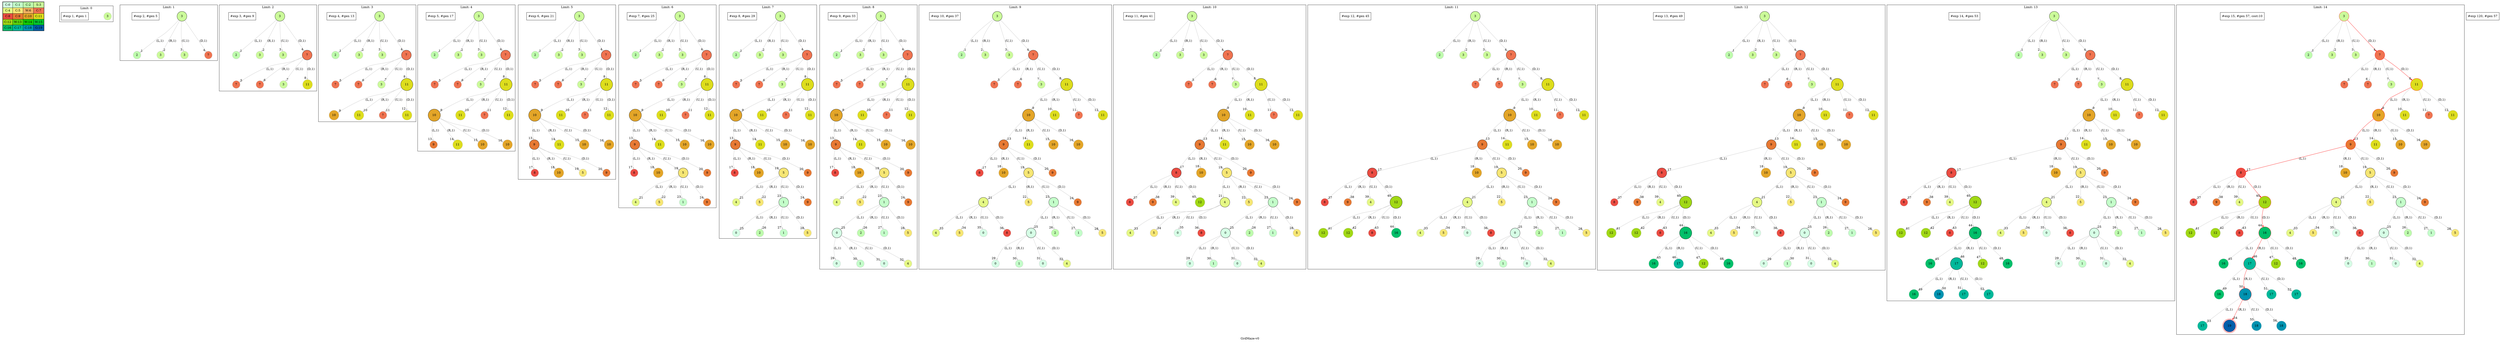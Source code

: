 digraph GrdMaze { label="GrdMaze-v0" 
subgraph MAP {label=Map;map [shape=plaintext label=<<table border="1" cellpadding="5" cellspacing="0" cellborder="1"><tr><td bgcolor="0.39803922 0.15947579 0.99679532 1.        ">C:0</td><td bgcolor="0.35098039 0.23194764 0.99315867 1.        ">C:1</td><td bgcolor="0.29607843 0.31486959 0.98720184 1.        ">C:2</td><td bgcolor="0.24901961 0.38410575 0.98063477 1.        ">S:3</td></tr><tr><td bgcolor="0.19411765 0.46220388 0.97128103 1.        ">C:4</td><td bgcolor="0.14705882 0.52643216 0.96182564 1.        ">C:5</td><td bgcolor="0.09215686 0.59770746 0.94913494 1.        ">W:6</td><td bgcolor="0.0372549  0.66454018 0.93467977 1.        ">C:7</td></tr><tr><td bgcolor="0.00980392 0.71791192 0.92090552 1.        ">C:8</td><td bgcolor="0.06470588 0.77520398 0.9032472  1.        ">C:9</td><td bgcolor="0.11176471 0.81974048 0.88677369 1.        ">C:10</td><td bgcolor="0.16666667 0.8660254  0.8660254  1.        ">C:11</td></tr><tr><td bgcolor="0.21372549 0.9005867  0.84695821 1.        ">C:12</td><td bgcolor="0.26862745 0.93467977 0.82325295 1.        ">W:13</td><td bgcolor="0.32352941 0.96182564 0.79801723 1.        ">W:14</td><td bgcolor="0.37058824 0.97940977 0.77520398 1.        ">W:15</td></tr><tr><td bgcolor="0.4254902  0.99315867 0.74725253 1.        ">C:16</td><td bgcolor="0.47254902 0.99907048 0.72218645 1.        ">C:17</td><td bgcolor="0.52745098 0.99907048 0.69169844 1.        ">C:18</td><td bgcolor="0.5745098  0.99315867 0.66454018 1.        ">G:19</td></tr></table>>]} 
 nodesep=1 ranksep=1 node [shape=circle] edge [arrowsize=0.7] 
subgraph cluster0 { label="Limit: 0"   nodesep=1 ranksep=1 node [shape=circle] edge [arrowsize=0.7] 
"0_3" [label=3 style=filled color=grey fillcolor="0.24901961 0.38410575 0.98063477 1.        " ];  
"#exp 1, #gen 1" [ shape=box ]; }
subgraph cluster1 { label="Limit: 1"   nodesep=1 ranksep=1 node [shape=circle] edge [arrowsize=0.7] 
"1_3" [label=3 style=filled color=grey fillcolor="0.24901961 0.38410575 0.98063477 1.        " ];  
"1_3" [label=" 3 " style=filled color=black fillcolor="0.24901961 0.38410575 0.98063477 1.        " ];  "1_3.2-0" [label=2 style=filled color=grey fillcolor="0.29607843 0.31486959 0.98720184 1.        " ];   "1_3" -> "1_3.2-0" [label="(L,1)" headlabel=" 1 " color=grey ]; 
"1_3.3-1" [label=3 style=filled color=grey fillcolor="0.24901961 0.38410575 0.98063477 1.        " ];   "1_3" -> "1_3.3-1" [label="(R,1)" headlabel=" 2 " color=grey ]; 
"1_3.3-2" [label=3 style=filled color=grey fillcolor="0.24901961 0.38410575 0.98063477 1.        " ];   "1_3" -> "1_3.3-2" [label="(U,1)" headlabel=" 3 " color=grey ]; 
"1_3.7-3" [label=7 style=filled color=grey fillcolor="0.0372549  0.66454018 0.93467977 1.        " ];   "1_3" -> "1_3.7-3" [label="(D,1)" headlabel=" 4 " color=grey ]; 
"#exp 2, #gen 5" [ shape=box ]; }
subgraph cluster2 { label="Limit: 2"   nodesep=1 ranksep=1 node [shape=circle] edge [arrowsize=0.7] 
"2_3" [label=3 style=filled color=grey fillcolor="0.24901961 0.38410575 0.98063477 1.        " ];  
"2_3" [label=" 3 " style=filled color=black fillcolor="0.24901961 0.38410575 0.98063477 1.        " ];  "2_3.2-0" [label=2 style=filled color=grey fillcolor="0.29607843 0.31486959 0.98720184 1.        " ];   "2_3" -> "2_3.2-0" [label="(L,1)" headlabel=" 1 " color=grey ]; 
"2_3.3-1" [label=3 style=filled color=grey fillcolor="0.24901961 0.38410575 0.98063477 1.        " ];   "2_3" -> "2_3.3-1" [label="(R,1)" headlabel=" 2 " color=grey ]; 
"2_3.3-2" [label=3 style=filled color=grey fillcolor="0.24901961 0.38410575 0.98063477 1.        " ];   "2_3" -> "2_3.3-2" [label="(U,1)" headlabel=" 3 " color=grey ]; 
"2_3.7-3" [label=7 style=filled color=grey fillcolor="0.0372549  0.66454018 0.93467977 1.        " ];   "2_3" -> "2_3.7-3" [label="(D,1)" headlabel=" 4 " color=grey ]; 
"2_3.7-3" [label=" 7 " style=filled color=black fillcolor="0.0372549  0.66454018 0.93467977 1.        " ];  "2_3.7.7-0" [label=7 style=filled color=grey fillcolor="0.0372549  0.66454018 0.93467977 1.        " ];   "2_3.7-3" -> "2_3.7.7-0" [label="(L,1)" headlabel=" 5 " color=grey ]; 
"2_3.7.7-1" [label=7 style=filled color=grey fillcolor="0.0372549  0.66454018 0.93467977 1.        " ];   "2_3.7-3" -> "2_3.7.7-1" [label="(R,1)" headlabel=" 6 " color=grey ]; 
"2_3.7.3-2" [label=3 style=filled color=grey fillcolor="0.24901961 0.38410575 0.98063477 1.        " ];   "2_3.7-3" -> "2_3.7.3-2" [label="(U,1)" headlabel=" 7 " color=grey ]; 
"2_3.7.11-3" [label=11 style=filled color=grey fillcolor="0.16666667 0.8660254  0.8660254  1.        " ];   "2_3.7-3" -> "2_3.7.11-3" [label="(D,1)" headlabel=" 8 " color=grey ]; 
"#exp 3, #gen 9" [ shape=box ]; }
subgraph cluster3 { label="Limit: 3"   nodesep=1 ranksep=1 node [shape=circle] edge [arrowsize=0.7] 
"3_3" [label=3 style=filled color=grey fillcolor="0.24901961 0.38410575 0.98063477 1.        " ];  
"3_3" [label=" 3 " style=filled color=black fillcolor="0.24901961 0.38410575 0.98063477 1.        " ];  "3_3.2-0" [label=2 style=filled color=grey fillcolor="0.29607843 0.31486959 0.98720184 1.        " ];   "3_3" -> "3_3.2-0" [label="(L,1)" headlabel=" 1 " color=grey ]; 
"3_3.3-1" [label=3 style=filled color=grey fillcolor="0.24901961 0.38410575 0.98063477 1.        " ];   "3_3" -> "3_3.3-1" [label="(R,1)" headlabel=" 2 " color=grey ]; 
"3_3.3-2" [label=3 style=filled color=grey fillcolor="0.24901961 0.38410575 0.98063477 1.        " ];   "3_3" -> "3_3.3-2" [label="(U,1)" headlabel=" 3 " color=grey ]; 
"3_3.7-3" [label=7 style=filled color=grey fillcolor="0.0372549  0.66454018 0.93467977 1.        " ];   "3_3" -> "3_3.7-3" [label="(D,1)" headlabel=" 4 " color=grey ]; 
"3_3.7-3" [label=" 7 " style=filled color=black fillcolor="0.0372549  0.66454018 0.93467977 1.        " ];  "3_3.7.7-0" [label=7 style=filled color=grey fillcolor="0.0372549  0.66454018 0.93467977 1.        " ];   "3_3.7-3" -> "3_3.7.7-0" [label="(L,1)" headlabel=" 5 " color=grey ]; 
"3_3.7.7-1" [label=7 style=filled color=grey fillcolor="0.0372549  0.66454018 0.93467977 1.        " ];   "3_3.7-3" -> "3_3.7.7-1" [label="(R,1)" headlabel=" 6 " color=grey ]; 
"3_3.7.3-2" [label=3 style=filled color=grey fillcolor="0.24901961 0.38410575 0.98063477 1.        " ];   "3_3.7-3" -> "3_3.7.3-2" [label="(U,1)" headlabel=" 7 " color=grey ]; 
"3_3.7.11-3" [label=11 style=filled color=grey fillcolor="0.16666667 0.8660254  0.8660254  1.        " ];   "3_3.7-3" -> "3_3.7.11-3" [label="(D,1)" headlabel=" 8 " color=grey ]; 
"3_3.7.11-3" [label=" 11 " style=filled color=black fillcolor="0.16666667 0.8660254  0.8660254  1.        " ];  "3_3.7.11.10-0" [label=10 style=filled color=grey fillcolor="0.11176471 0.81974048 0.88677369 1.        " ];   "3_3.7.11-3" -> "3_3.7.11.10-0" [label="(L,1)" headlabel=" 9 " color=grey ]; 
"3_3.7.11.11-1" [label=11 style=filled color=grey fillcolor="0.16666667 0.8660254  0.8660254  1.        " ];   "3_3.7.11-3" -> "3_3.7.11.11-1" [label="(R,1)" headlabel=" 10 " color=grey ]; 
"3_3.7.11.7-2" [label=7 style=filled color=grey fillcolor="0.0372549  0.66454018 0.93467977 1.        " ];   "3_3.7.11-3" -> "3_3.7.11.7-2" [label="(U,1)" headlabel=" 11 " color=grey ]; 
"3_3.7.11.11-3" [label=11 style=filled color=grey fillcolor="0.16666667 0.8660254  0.8660254  1.        " ];   "3_3.7.11-3" -> "3_3.7.11.11-3" [label="(D,1)" headlabel=" 12 " color=grey ]; 
"#exp 4, #gen 13" [ shape=box ]; }
subgraph cluster4 { label="Limit: 4"   nodesep=1 ranksep=1 node [shape=circle] edge [arrowsize=0.7] 
"4_3" [label=3 style=filled color=grey fillcolor="0.24901961 0.38410575 0.98063477 1.        " ];  
"4_3" [label=" 3 " style=filled color=black fillcolor="0.24901961 0.38410575 0.98063477 1.        " ];  "4_3.2-0" [label=2 style=filled color=grey fillcolor="0.29607843 0.31486959 0.98720184 1.        " ];   "4_3" -> "4_3.2-0" [label="(L,1)" headlabel=" 1 " color=grey ]; 
"4_3.3-1" [label=3 style=filled color=grey fillcolor="0.24901961 0.38410575 0.98063477 1.        " ];   "4_3" -> "4_3.3-1" [label="(R,1)" headlabel=" 2 " color=grey ]; 
"4_3.3-2" [label=3 style=filled color=grey fillcolor="0.24901961 0.38410575 0.98063477 1.        " ];   "4_3" -> "4_3.3-2" [label="(U,1)" headlabel=" 3 " color=grey ]; 
"4_3.7-3" [label=7 style=filled color=grey fillcolor="0.0372549  0.66454018 0.93467977 1.        " ];   "4_3" -> "4_3.7-3" [label="(D,1)" headlabel=" 4 " color=grey ]; 
"4_3.7-3" [label=" 7 " style=filled color=black fillcolor="0.0372549  0.66454018 0.93467977 1.        " ];  "4_3.7.7-0" [label=7 style=filled color=grey fillcolor="0.0372549  0.66454018 0.93467977 1.        " ];   "4_3.7-3" -> "4_3.7.7-0" [label="(L,1)" headlabel=" 5 " color=grey ]; 
"4_3.7.7-1" [label=7 style=filled color=grey fillcolor="0.0372549  0.66454018 0.93467977 1.        " ];   "4_3.7-3" -> "4_3.7.7-1" [label="(R,1)" headlabel=" 6 " color=grey ]; 
"4_3.7.3-2" [label=3 style=filled color=grey fillcolor="0.24901961 0.38410575 0.98063477 1.        " ];   "4_3.7-3" -> "4_3.7.3-2" [label="(U,1)" headlabel=" 7 " color=grey ]; 
"4_3.7.11-3" [label=11 style=filled color=grey fillcolor="0.16666667 0.8660254  0.8660254  1.        " ];   "4_3.7-3" -> "4_3.7.11-3" [label="(D,1)" headlabel=" 8 " color=grey ]; 
"4_3.7.11-3" [label=" 11 " style=filled color=black fillcolor="0.16666667 0.8660254  0.8660254  1.        " ];  "4_3.7.11.10-0" [label=10 style=filled color=grey fillcolor="0.11176471 0.81974048 0.88677369 1.        " ];   "4_3.7.11-3" -> "4_3.7.11.10-0" [label="(L,1)" headlabel=" 9 " color=grey ]; 
"4_3.7.11.11-1" [label=11 style=filled color=grey fillcolor="0.16666667 0.8660254  0.8660254  1.        " ];   "4_3.7.11-3" -> "4_3.7.11.11-1" [label="(R,1)" headlabel=" 10 " color=grey ]; 
"4_3.7.11.7-2" [label=7 style=filled color=grey fillcolor="0.0372549  0.66454018 0.93467977 1.        " ];   "4_3.7.11-3" -> "4_3.7.11.7-2" [label="(U,1)" headlabel=" 11 " color=grey ]; 
"4_3.7.11.11-3" [label=11 style=filled color=grey fillcolor="0.16666667 0.8660254  0.8660254  1.        " ];   "4_3.7.11-3" -> "4_3.7.11.11-3" [label="(D,1)" headlabel=" 12 " color=grey ]; 
"4_3.7.11.10-0" [label=" 10 " style=filled color=black fillcolor="0.11176471 0.81974048 0.88677369 1.        " ];  "4_3.7.11.10.9-0" [label=9 style=filled color=grey fillcolor="0.06470588 0.77520398 0.9032472  1.        " ];   "4_3.7.11.10-0" -> "4_3.7.11.10.9-0" [label="(L,1)" headlabel=" 13 " color=grey ]; 
"4_3.7.11.10.11-1" [label=11 style=filled color=grey fillcolor="0.16666667 0.8660254  0.8660254  1.        " ];   "4_3.7.11.10-0" -> "4_3.7.11.10.11-1" [label="(R,1)" headlabel=" 14 " color=grey ]; 
"4_3.7.11.10.10-2" [label=10 style=filled color=grey fillcolor="0.11176471 0.81974048 0.88677369 1.        " ];   "4_3.7.11.10-0" -> "4_3.7.11.10.10-2" [label="(U,1)" headlabel=" 15 " color=grey ]; 
"4_3.7.11.10.10-3" [label=10 style=filled color=grey fillcolor="0.11176471 0.81974048 0.88677369 1.        " ];   "4_3.7.11.10-0" -> "4_3.7.11.10.10-3" [label="(D,1)" headlabel=" 16 " color=grey ]; 
"#exp 5, #gen 17" [ shape=box ]; }
subgraph cluster5 { label="Limit: 5"   nodesep=1 ranksep=1 node [shape=circle] edge [arrowsize=0.7] 
"5_3" [label=3 style=filled color=grey fillcolor="0.24901961 0.38410575 0.98063477 1.        " ];  
"5_3" [label=" 3 " style=filled color=black fillcolor="0.24901961 0.38410575 0.98063477 1.        " ];  "5_3.2-0" [label=2 style=filled color=grey fillcolor="0.29607843 0.31486959 0.98720184 1.        " ];   "5_3" -> "5_3.2-0" [label="(L,1)" headlabel=" 1 " color=grey ]; 
"5_3.3-1" [label=3 style=filled color=grey fillcolor="0.24901961 0.38410575 0.98063477 1.        " ];   "5_3" -> "5_3.3-1" [label="(R,1)" headlabel=" 2 " color=grey ]; 
"5_3.3-2" [label=3 style=filled color=grey fillcolor="0.24901961 0.38410575 0.98063477 1.        " ];   "5_3" -> "5_3.3-2" [label="(U,1)" headlabel=" 3 " color=grey ]; 
"5_3.7-3" [label=7 style=filled color=grey fillcolor="0.0372549  0.66454018 0.93467977 1.        " ];   "5_3" -> "5_3.7-3" [label="(D,1)" headlabel=" 4 " color=grey ]; 
"5_3.7-3" [label=" 7 " style=filled color=black fillcolor="0.0372549  0.66454018 0.93467977 1.        " ];  "5_3.7.7-0" [label=7 style=filled color=grey fillcolor="0.0372549  0.66454018 0.93467977 1.        " ];   "5_3.7-3" -> "5_3.7.7-0" [label="(L,1)" headlabel=" 5 " color=grey ]; 
"5_3.7.7-1" [label=7 style=filled color=grey fillcolor="0.0372549  0.66454018 0.93467977 1.        " ];   "5_3.7-3" -> "5_3.7.7-1" [label="(R,1)" headlabel=" 6 " color=grey ]; 
"5_3.7.3-2" [label=3 style=filled color=grey fillcolor="0.24901961 0.38410575 0.98063477 1.        " ];   "5_3.7-3" -> "5_3.7.3-2" [label="(U,1)" headlabel=" 7 " color=grey ]; 
"5_3.7.11-3" [label=11 style=filled color=grey fillcolor="0.16666667 0.8660254  0.8660254  1.        " ];   "5_3.7-3" -> "5_3.7.11-3" [label="(D,1)" headlabel=" 8 " color=grey ]; 
"5_3.7.11-3" [label=" 11 " style=filled color=black fillcolor="0.16666667 0.8660254  0.8660254  1.        " ];  "5_3.7.11.10-0" [label=10 style=filled color=grey fillcolor="0.11176471 0.81974048 0.88677369 1.        " ];   "5_3.7.11-3" -> "5_3.7.11.10-0" [label="(L,1)" headlabel=" 9 " color=grey ]; 
"5_3.7.11.11-1" [label=11 style=filled color=grey fillcolor="0.16666667 0.8660254  0.8660254  1.        " ];   "5_3.7.11-3" -> "5_3.7.11.11-1" [label="(R,1)" headlabel=" 10 " color=grey ]; 
"5_3.7.11.7-2" [label=7 style=filled color=grey fillcolor="0.0372549  0.66454018 0.93467977 1.        " ];   "5_3.7.11-3" -> "5_3.7.11.7-2" [label="(U,1)" headlabel=" 11 " color=grey ]; 
"5_3.7.11.11-3" [label=11 style=filled color=grey fillcolor="0.16666667 0.8660254  0.8660254  1.        " ];   "5_3.7.11-3" -> "5_3.7.11.11-3" [label="(D,1)" headlabel=" 12 " color=grey ]; 
"5_3.7.11.10-0" [label=" 10 " style=filled color=black fillcolor="0.11176471 0.81974048 0.88677369 1.        " ];  "5_3.7.11.10.9-0" [label=9 style=filled color=grey fillcolor="0.06470588 0.77520398 0.9032472  1.        " ];   "5_3.7.11.10-0" -> "5_3.7.11.10.9-0" [label="(L,1)" headlabel=" 13 " color=grey ]; 
"5_3.7.11.10.11-1" [label=11 style=filled color=grey fillcolor="0.16666667 0.8660254  0.8660254  1.        " ];   "5_3.7.11.10-0" -> "5_3.7.11.10.11-1" [label="(R,1)" headlabel=" 14 " color=grey ]; 
"5_3.7.11.10.10-2" [label=10 style=filled color=grey fillcolor="0.11176471 0.81974048 0.88677369 1.        " ];   "5_3.7.11.10-0" -> "5_3.7.11.10.10-2" [label="(U,1)" headlabel=" 15 " color=grey ]; 
"5_3.7.11.10.10-3" [label=10 style=filled color=grey fillcolor="0.11176471 0.81974048 0.88677369 1.        " ];   "5_3.7.11.10-0" -> "5_3.7.11.10.10-3" [label="(D,1)" headlabel=" 16 " color=grey ]; 
"5_3.7.11.10.9-0" [label=" 9 " style=filled color=black fillcolor="0.06470588 0.77520398 0.9032472  1.        " ];  "5_3.7.11.10.9.8-0" [label=8 style=filled color=grey fillcolor="0.00980392 0.71791192 0.92090552 1.        " ];   "5_3.7.11.10.9-0" -> "5_3.7.11.10.9.8-0" [label="(L,1)" headlabel=" 17 " color=grey ]; 
"5_3.7.11.10.9.10-1" [label=10 style=filled color=grey fillcolor="0.11176471 0.81974048 0.88677369 1.        " ];   "5_3.7.11.10.9-0" -> "5_3.7.11.10.9.10-1" [label="(R,1)" headlabel=" 18 " color=grey ]; 
"5_3.7.11.10.9.5-2" [label=5 style=filled color=grey fillcolor="0.14705882 0.52643216 0.96182564 1.        " ];   "5_3.7.11.10.9-0" -> "5_3.7.11.10.9.5-2" [label="(U,1)" headlabel=" 19 " color=grey ]; 
"5_3.7.11.10.9.9-3" [label=9 style=filled color=grey fillcolor="0.06470588 0.77520398 0.9032472  1.        " ];   "5_3.7.11.10.9-0" -> "5_3.7.11.10.9.9-3" [label="(D,1)" headlabel=" 20 " color=grey ]; 
"#exp 6, #gen 21" [ shape=box ]; }
subgraph cluster6 { label="Limit: 6"   nodesep=1 ranksep=1 node [shape=circle] edge [arrowsize=0.7] 
"6_3" [label=3 style=filled color=grey fillcolor="0.24901961 0.38410575 0.98063477 1.        " ];  
"6_3" [label=" 3 " style=filled color=black fillcolor="0.24901961 0.38410575 0.98063477 1.        " ];  "6_3.2-0" [label=2 style=filled color=grey fillcolor="0.29607843 0.31486959 0.98720184 1.        " ];   "6_3" -> "6_3.2-0" [label="(L,1)" headlabel=" 1 " color=grey ]; 
"6_3.3-1" [label=3 style=filled color=grey fillcolor="0.24901961 0.38410575 0.98063477 1.        " ];   "6_3" -> "6_3.3-1" [label="(R,1)" headlabel=" 2 " color=grey ]; 
"6_3.3-2" [label=3 style=filled color=grey fillcolor="0.24901961 0.38410575 0.98063477 1.        " ];   "6_3" -> "6_3.3-2" [label="(U,1)" headlabel=" 3 " color=grey ]; 
"6_3.7-3" [label=7 style=filled color=grey fillcolor="0.0372549  0.66454018 0.93467977 1.        " ];   "6_3" -> "6_3.7-3" [label="(D,1)" headlabel=" 4 " color=grey ]; 
"6_3.7-3" [label=" 7 " style=filled color=black fillcolor="0.0372549  0.66454018 0.93467977 1.        " ];  "6_3.7.7-0" [label=7 style=filled color=grey fillcolor="0.0372549  0.66454018 0.93467977 1.        " ];   "6_3.7-3" -> "6_3.7.7-0" [label="(L,1)" headlabel=" 5 " color=grey ]; 
"6_3.7.7-1" [label=7 style=filled color=grey fillcolor="0.0372549  0.66454018 0.93467977 1.        " ];   "6_3.7-3" -> "6_3.7.7-1" [label="(R,1)" headlabel=" 6 " color=grey ]; 
"6_3.7.3-2" [label=3 style=filled color=grey fillcolor="0.24901961 0.38410575 0.98063477 1.        " ];   "6_3.7-3" -> "6_3.7.3-2" [label="(U,1)" headlabel=" 7 " color=grey ]; 
"6_3.7.11-3" [label=11 style=filled color=grey fillcolor="0.16666667 0.8660254  0.8660254  1.        " ];   "6_3.7-3" -> "6_3.7.11-3" [label="(D,1)" headlabel=" 8 " color=grey ]; 
"6_3.7.11-3" [label=" 11 " style=filled color=black fillcolor="0.16666667 0.8660254  0.8660254  1.        " ];  "6_3.7.11.10-0" [label=10 style=filled color=grey fillcolor="0.11176471 0.81974048 0.88677369 1.        " ];   "6_3.7.11-3" -> "6_3.7.11.10-0" [label="(L,1)" headlabel=" 9 " color=grey ]; 
"6_3.7.11.11-1" [label=11 style=filled color=grey fillcolor="0.16666667 0.8660254  0.8660254  1.        " ];   "6_3.7.11-3" -> "6_3.7.11.11-1" [label="(R,1)" headlabel=" 10 " color=grey ]; 
"6_3.7.11.7-2" [label=7 style=filled color=grey fillcolor="0.0372549  0.66454018 0.93467977 1.        " ];   "6_3.7.11-3" -> "6_3.7.11.7-2" [label="(U,1)" headlabel=" 11 " color=grey ]; 
"6_3.7.11.11-3" [label=11 style=filled color=grey fillcolor="0.16666667 0.8660254  0.8660254  1.        " ];   "6_3.7.11-3" -> "6_3.7.11.11-3" [label="(D,1)" headlabel=" 12 " color=grey ]; 
"6_3.7.11.10-0" [label=" 10 " style=filled color=black fillcolor="0.11176471 0.81974048 0.88677369 1.        " ];  "6_3.7.11.10.9-0" [label=9 style=filled color=grey fillcolor="0.06470588 0.77520398 0.9032472  1.        " ];   "6_3.7.11.10-0" -> "6_3.7.11.10.9-0" [label="(L,1)" headlabel=" 13 " color=grey ]; 
"6_3.7.11.10.11-1" [label=11 style=filled color=grey fillcolor="0.16666667 0.8660254  0.8660254  1.        " ];   "6_3.7.11.10-0" -> "6_3.7.11.10.11-1" [label="(R,1)" headlabel=" 14 " color=grey ]; 
"6_3.7.11.10.10-2" [label=10 style=filled color=grey fillcolor="0.11176471 0.81974048 0.88677369 1.        " ];   "6_3.7.11.10-0" -> "6_3.7.11.10.10-2" [label="(U,1)" headlabel=" 15 " color=grey ]; 
"6_3.7.11.10.10-3" [label=10 style=filled color=grey fillcolor="0.11176471 0.81974048 0.88677369 1.        " ];   "6_3.7.11.10-0" -> "6_3.7.11.10.10-3" [label="(D,1)" headlabel=" 16 " color=grey ]; 
"6_3.7.11.10.9-0" [label=" 9 " style=filled color=black fillcolor="0.06470588 0.77520398 0.9032472  1.        " ];  "6_3.7.11.10.9.8-0" [label=8 style=filled color=grey fillcolor="0.00980392 0.71791192 0.92090552 1.        " ];   "6_3.7.11.10.9-0" -> "6_3.7.11.10.9.8-0" [label="(L,1)" headlabel=" 17 " color=grey ]; 
"6_3.7.11.10.9.10-1" [label=10 style=filled color=grey fillcolor="0.11176471 0.81974048 0.88677369 1.        " ];   "6_3.7.11.10.9-0" -> "6_3.7.11.10.9.10-1" [label="(R,1)" headlabel=" 18 " color=grey ]; 
"6_3.7.11.10.9.5-2" [label=5 style=filled color=grey fillcolor="0.14705882 0.52643216 0.96182564 1.        " ];   "6_3.7.11.10.9-0" -> "6_3.7.11.10.9.5-2" [label="(U,1)" headlabel=" 19 " color=grey ]; 
"6_3.7.11.10.9.9-3" [label=9 style=filled color=grey fillcolor="0.06470588 0.77520398 0.9032472  1.        " ];   "6_3.7.11.10.9-0" -> "6_3.7.11.10.9.9-3" [label="(D,1)" headlabel=" 20 " color=grey ]; 
"6_3.7.11.10.9.5-2" [label=" 5 " style=filled color=black fillcolor="0.14705882 0.52643216 0.96182564 1.        " ];  "6_3.7.11.10.9.5.4-0" [label=4 style=filled color=grey fillcolor="0.19411765 0.46220388 0.97128103 1.        " ];   "6_3.7.11.10.9.5-2" -> "6_3.7.11.10.9.5.4-0" [label="(L,1)" headlabel=" 21 " color=grey ]; 
"6_3.7.11.10.9.5.5-1" [label=5 style=filled color=grey fillcolor="0.14705882 0.52643216 0.96182564 1.        " ];   "6_3.7.11.10.9.5-2" -> "6_3.7.11.10.9.5.5-1" [label="(R,1)" headlabel=" 22 " color=grey ]; 
"6_3.7.11.10.9.5.1-2" [label=1 style=filled color=grey fillcolor="0.35098039 0.23194764 0.99315867 1.        " ];   "6_3.7.11.10.9.5-2" -> "6_3.7.11.10.9.5.1-2" [label="(U,1)" headlabel=" 23 " color=grey ]; 
"6_3.7.11.10.9.5.9-3" [label=9 style=filled color=grey fillcolor="0.06470588 0.77520398 0.9032472  1.        " ];   "6_3.7.11.10.9.5-2" -> "6_3.7.11.10.9.5.9-3" [label="(D,1)" headlabel=" 24 " color=grey ]; 
"#exp 7, #gen 25" [ shape=box ]; }
subgraph cluster7 { label="Limit: 7"   nodesep=1 ranksep=1 node [shape=circle] edge [arrowsize=0.7] 
"7_3" [label=3 style=filled color=grey fillcolor="0.24901961 0.38410575 0.98063477 1.        " ];  
"7_3" [label=" 3 " style=filled color=black fillcolor="0.24901961 0.38410575 0.98063477 1.        " ];  "7_3.2-0" [label=2 style=filled color=grey fillcolor="0.29607843 0.31486959 0.98720184 1.        " ];   "7_3" -> "7_3.2-0" [label="(L,1)" headlabel=" 1 " color=grey ]; 
"7_3.3-1" [label=3 style=filled color=grey fillcolor="0.24901961 0.38410575 0.98063477 1.        " ];   "7_3" -> "7_3.3-1" [label="(R,1)" headlabel=" 2 " color=grey ]; 
"7_3.3-2" [label=3 style=filled color=grey fillcolor="0.24901961 0.38410575 0.98063477 1.        " ];   "7_3" -> "7_3.3-2" [label="(U,1)" headlabel=" 3 " color=grey ]; 
"7_3.7-3" [label=7 style=filled color=grey fillcolor="0.0372549  0.66454018 0.93467977 1.        " ];   "7_3" -> "7_3.7-3" [label="(D,1)" headlabel=" 4 " color=grey ]; 
"7_3.7-3" [label=" 7 " style=filled color=black fillcolor="0.0372549  0.66454018 0.93467977 1.        " ];  "7_3.7.7-0" [label=7 style=filled color=grey fillcolor="0.0372549  0.66454018 0.93467977 1.        " ];   "7_3.7-3" -> "7_3.7.7-0" [label="(L,1)" headlabel=" 5 " color=grey ]; 
"7_3.7.7-1" [label=7 style=filled color=grey fillcolor="0.0372549  0.66454018 0.93467977 1.        " ];   "7_3.7-3" -> "7_3.7.7-1" [label="(R,1)" headlabel=" 6 " color=grey ]; 
"7_3.7.3-2" [label=3 style=filled color=grey fillcolor="0.24901961 0.38410575 0.98063477 1.        " ];   "7_3.7-3" -> "7_3.7.3-2" [label="(U,1)" headlabel=" 7 " color=grey ]; 
"7_3.7.11-3" [label=11 style=filled color=grey fillcolor="0.16666667 0.8660254  0.8660254  1.        " ];   "7_3.7-3" -> "7_3.7.11-3" [label="(D,1)" headlabel=" 8 " color=grey ]; 
"7_3.7.11-3" [label=" 11 " style=filled color=black fillcolor="0.16666667 0.8660254  0.8660254  1.        " ];  "7_3.7.11.10-0" [label=10 style=filled color=grey fillcolor="0.11176471 0.81974048 0.88677369 1.        " ];   "7_3.7.11-3" -> "7_3.7.11.10-0" [label="(L,1)" headlabel=" 9 " color=grey ]; 
"7_3.7.11.11-1" [label=11 style=filled color=grey fillcolor="0.16666667 0.8660254  0.8660254  1.        " ];   "7_3.7.11-3" -> "7_3.7.11.11-1" [label="(R,1)" headlabel=" 10 " color=grey ]; 
"7_3.7.11.7-2" [label=7 style=filled color=grey fillcolor="0.0372549  0.66454018 0.93467977 1.        " ];   "7_3.7.11-3" -> "7_3.7.11.7-2" [label="(U,1)" headlabel=" 11 " color=grey ]; 
"7_3.7.11.11-3" [label=11 style=filled color=grey fillcolor="0.16666667 0.8660254  0.8660254  1.        " ];   "7_3.7.11-3" -> "7_3.7.11.11-3" [label="(D,1)" headlabel=" 12 " color=grey ]; 
"7_3.7.11.10-0" [label=" 10 " style=filled color=black fillcolor="0.11176471 0.81974048 0.88677369 1.        " ];  "7_3.7.11.10.9-0" [label=9 style=filled color=grey fillcolor="0.06470588 0.77520398 0.9032472  1.        " ];   "7_3.7.11.10-0" -> "7_3.7.11.10.9-0" [label="(L,1)" headlabel=" 13 " color=grey ]; 
"7_3.7.11.10.11-1" [label=11 style=filled color=grey fillcolor="0.16666667 0.8660254  0.8660254  1.        " ];   "7_3.7.11.10-0" -> "7_3.7.11.10.11-1" [label="(R,1)" headlabel=" 14 " color=grey ]; 
"7_3.7.11.10.10-2" [label=10 style=filled color=grey fillcolor="0.11176471 0.81974048 0.88677369 1.        " ];   "7_3.7.11.10-0" -> "7_3.7.11.10.10-2" [label="(U,1)" headlabel=" 15 " color=grey ]; 
"7_3.7.11.10.10-3" [label=10 style=filled color=grey fillcolor="0.11176471 0.81974048 0.88677369 1.        " ];   "7_3.7.11.10-0" -> "7_3.7.11.10.10-3" [label="(D,1)" headlabel=" 16 " color=grey ]; 
"7_3.7.11.10.9-0" [label=" 9 " style=filled color=black fillcolor="0.06470588 0.77520398 0.9032472  1.        " ];  "7_3.7.11.10.9.8-0" [label=8 style=filled color=grey fillcolor="0.00980392 0.71791192 0.92090552 1.        " ];   "7_3.7.11.10.9-0" -> "7_3.7.11.10.9.8-0" [label="(L,1)" headlabel=" 17 " color=grey ]; 
"7_3.7.11.10.9.10-1" [label=10 style=filled color=grey fillcolor="0.11176471 0.81974048 0.88677369 1.        " ];   "7_3.7.11.10.9-0" -> "7_3.7.11.10.9.10-1" [label="(R,1)" headlabel=" 18 " color=grey ]; 
"7_3.7.11.10.9.5-2" [label=5 style=filled color=grey fillcolor="0.14705882 0.52643216 0.96182564 1.        " ];   "7_3.7.11.10.9-0" -> "7_3.7.11.10.9.5-2" [label="(U,1)" headlabel=" 19 " color=grey ]; 
"7_3.7.11.10.9.9-3" [label=9 style=filled color=grey fillcolor="0.06470588 0.77520398 0.9032472  1.        " ];   "7_3.7.11.10.9-0" -> "7_3.7.11.10.9.9-3" [label="(D,1)" headlabel=" 20 " color=grey ]; 
"7_3.7.11.10.9.5-2" [label=" 5 " style=filled color=black fillcolor="0.14705882 0.52643216 0.96182564 1.        " ];  "7_3.7.11.10.9.5.4-0" [label=4 style=filled color=grey fillcolor="0.19411765 0.46220388 0.97128103 1.        " ];   "7_3.7.11.10.9.5-2" -> "7_3.7.11.10.9.5.4-0" [label="(L,1)" headlabel=" 21 " color=grey ]; 
"7_3.7.11.10.9.5.5-1" [label=5 style=filled color=grey fillcolor="0.14705882 0.52643216 0.96182564 1.        " ];   "7_3.7.11.10.9.5-2" -> "7_3.7.11.10.9.5.5-1" [label="(R,1)" headlabel=" 22 " color=grey ]; 
"7_3.7.11.10.9.5.1-2" [label=1 style=filled color=grey fillcolor="0.35098039 0.23194764 0.99315867 1.        " ];   "7_3.7.11.10.9.5-2" -> "7_3.7.11.10.9.5.1-2" [label="(U,1)" headlabel=" 23 " color=grey ]; 
"7_3.7.11.10.9.5.9-3" [label=9 style=filled color=grey fillcolor="0.06470588 0.77520398 0.9032472  1.        " ];   "7_3.7.11.10.9.5-2" -> "7_3.7.11.10.9.5.9-3" [label="(D,1)" headlabel=" 24 " color=grey ]; 
"7_3.7.11.10.9.5.1-2" [label=" 1 " style=filled color=black fillcolor="0.35098039 0.23194764 0.99315867 1.        " ];  "7_3.7.11.10.9.5.1.0-0" [label=0 style=filled color=grey fillcolor="0.39803922 0.15947579 0.99679532 1.        " ];   "7_3.7.11.10.9.5.1-2" -> "7_3.7.11.10.9.5.1.0-0" [label="(L,1)" headlabel=" 25 " color=grey ]; 
"7_3.7.11.10.9.5.1.2-1" [label=2 style=filled color=grey fillcolor="0.29607843 0.31486959 0.98720184 1.        " ];   "7_3.7.11.10.9.5.1-2" -> "7_3.7.11.10.9.5.1.2-1" [label="(R,1)" headlabel=" 26 " color=grey ]; 
"7_3.7.11.10.9.5.1.1-2" [label=1 style=filled color=grey fillcolor="0.35098039 0.23194764 0.99315867 1.        " ];   "7_3.7.11.10.9.5.1-2" -> "7_3.7.11.10.9.5.1.1-2" [label="(U,1)" headlabel=" 27 " color=grey ]; 
"7_3.7.11.10.9.5.1.5-3" [label=5 style=filled color=grey fillcolor="0.14705882 0.52643216 0.96182564 1.        " ];   "7_3.7.11.10.9.5.1-2" -> "7_3.7.11.10.9.5.1.5-3" [label="(D,1)" headlabel=" 28 " color=grey ]; 
"#exp 8, #gen 29" [ shape=box ]; }
subgraph cluster8 { label="Limit: 8"   nodesep=1 ranksep=1 node [shape=circle] edge [arrowsize=0.7] 
"8_3" [label=3 style=filled color=grey fillcolor="0.24901961 0.38410575 0.98063477 1.        " ];  
"8_3" [label=" 3 " style=filled color=black fillcolor="0.24901961 0.38410575 0.98063477 1.        " ];  "8_3.2-0" [label=2 style=filled color=grey fillcolor="0.29607843 0.31486959 0.98720184 1.        " ];   "8_3" -> "8_3.2-0" [label="(L,1)" headlabel=" 1 " color=grey ]; 
"8_3.3-1" [label=3 style=filled color=grey fillcolor="0.24901961 0.38410575 0.98063477 1.        " ];   "8_3" -> "8_3.3-1" [label="(R,1)" headlabel=" 2 " color=grey ]; 
"8_3.3-2" [label=3 style=filled color=grey fillcolor="0.24901961 0.38410575 0.98063477 1.        " ];   "8_3" -> "8_3.3-2" [label="(U,1)" headlabel=" 3 " color=grey ]; 
"8_3.7-3" [label=7 style=filled color=grey fillcolor="0.0372549  0.66454018 0.93467977 1.        " ];   "8_3" -> "8_3.7-3" [label="(D,1)" headlabel=" 4 " color=grey ]; 
"8_3.7-3" [label=" 7 " style=filled color=black fillcolor="0.0372549  0.66454018 0.93467977 1.        " ];  "8_3.7.7-0" [label=7 style=filled color=grey fillcolor="0.0372549  0.66454018 0.93467977 1.        " ];   "8_3.7-3" -> "8_3.7.7-0" [label="(L,1)" headlabel=" 5 " color=grey ]; 
"8_3.7.7-1" [label=7 style=filled color=grey fillcolor="0.0372549  0.66454018 0.93467977 1.        " ];   "8_3.7-3" -> "8_3.7.7-1" [label="(R,1)" headlabel=" 6 " color=grey ]; 
"8_3.7.3-2" [label=3 style=filled color=grey fillcolor="0.24901961 0.38410575 0.98063477 1.        " ];   "8_3.7-3" -> "8_3.7.3-2" [label="(U,1)" headlabel=" 7 " color=grey ]; 
"8_3.7.11-3" [label=11 style=filled color=grey fillcolor="0.16666667 0.8660254  0.8660254  1.        " ];   "8_3.7-3" -> "8_3.7.11-3" [label="(D,1)" headlabel=" 8 " color=grey ]; 
"8_3.7.11-3" [label=" 11 " style=filled color=black fillcolor="0.16666667 0.8660254  0.8660254  1.        " ];  "8_3.7.11.10-0" [label=10 style=filled color=grey fillcolor="0.11176471 0.81974048 0.88677369 1.        " ];   "8_3.7.11-3" -> "8_3.7.11.10-0" [label="(L,1)" headlabel=" 9 " color=grey ]; 
"8_3.7.11.11-1" [label=11 style=filled color=grey fillcolor="0.16666667 0.8660254  0.8660254  1.        " ];   "8_3.7.11-3" -> "8_3.7.11.11-1" [label="(R,1)" headlabel=" 10 " color=grey ]; 
"8_3.7.11.7-2" [label=7 style=filled color=grey fillcolor="0.0372549  0.66454018 0.93467977 1.        " ];   "8_3.7.11-3" -> "8_3.7.11.7-2" [label="(U,1)" headlabel=" 11 " color=grey ]; 
"8_3.7.11.11-3" [label=11 style=filled color=grey fillcolor="0.16666667 0.8660254  0.8660254  1.        " ];   "8_3.7.11-3" -> "8_3.7.11.11-3" [label="(D,1)" headlabel=" 12 " color=grey ]; 
"8_3.7.11.10-0" [label=" 10 " style=filled color=black fillcolor="0.11176471 0.81974048 0.88677369 1.        " ];  "8_3.7.11.10.9-0" [label=9 style=filled color=grey fillcolor="0.06470588 0.77520398 0.9032472  1.        " ];   "8_3.7.11.10-0" -> "8_3.7.11.10.9-0" [label="(L,1)" headlabel=" 13 " color=grey ]; 
"8_3.7.11.10.11-1" [label=11 style=filled color=grey fillcolor="0.16666667 0.8660254  0.8660254  1.        " ];   "8_3.7.11.10-0" -> "8_3.7.11.10.11-1" [label="(R,1)" headlabel=" 14 " color=grey ]; 
"8_3.7.11.10.10-2" [label=10 style=filled color=grey fillcolor="0.11176471 0.81974048 0.88677369 1.        " ];   "8_3.7.11.10-0" -> "8_3.7.11.10.10-2" [label="(U,1)" headlabel=" 15 " color=grey ]; 
"8_3.7.11.10.10-3" [label=10 style=filled color=grey fillcolor="0.11176471 0.81974048 0.88677369 1.        " ];   "8_3.7.11.10-0" -> "8_3.7.11.10.10-3" [label="(D,1)" headlabel=" 16 " color=grey ]; 
"8_3.7.11.10.9-0" [label=" 9 " style=filled color=black fillcolor="0.06470588 0.77520398 0.9032472  1.        " ];  "8_3.7.11.10.9.8-0" [label=8 style=filled color=grey fillcolor="0.00980392 0.71791192 0.92090552 1.        " ];   "8_3.7.11.10.9-0" -> "8_3.7.11.10.9.8-0" [label="(L,1)" headlabel=" 17 " color=grey ]; 
"8_3.7.11.10.9.10-1" [label=10 style=filled color=grey fillcolor="0.11176471 0.81974048 0.88677369 1.        " ];   "8_3.7.11.10.9-0" -> "8_3.7.11.10.9.10-1" [label="(R,1)" headlabel=" 18 " color=grey ]; 
"8_3.7.11.10.9.5-2" [label=5 style=filled color=grey fillcolor="0.14705882 0.52643216 0.96182564 1.        " ];   "8_3.7.11.10.9-0" -> "8_3.7.11.10.9.5-2" [label="(U,1)" headlabel=" 19 " color=grey ]; 
"8_3.7.11.10.9.9-3" [label=9 style=filled color=grey fillcolor="0.06470588 0.77520398 0.9032472  1.        " ];   "8_3.7.11.10.9-0" -> "8_3.7.11.10.9.9-3" [label="(D,1)" headlabel=" 20 " color=grey ]; 
"8_3.7.11.10.9.5-2" [label=" 5 " style=filled color=black fillcolor="0.14705882 0.52643216 0.96182564 1.        " ];  "8_3.7.11.10.9.5.4-0" [label=4 style=filled color=grey fillcolor="0.19411765 0.46220388 0.97128103 1.        " ];   "8_3.7.11.10.9.5-2" -> "8_3.7.11.10.9.5.4-0" [label="(L,1)" headlabel=" 21 " color=grey ]; 
"8_3.7.11.10.9.5.5-1" [label=5 style=filled color=grey fillcolor="0.14705882 0.52643216 0.96182564 1.        " ];   "8_3.7.11.10.9.5-2" -> "8_3.7.11.10.9.5.5-1" [label="(R,1)" headlabel=" 22 " color=grey ]; 
"8_3.7.11.10.9.5.1-2" [label=1 style=filled color=grey fillcolor="0.35098039 0.23194764 0.99315867 1.        " ];   "8_3.7.11.10.9.5-2" -> "8_3.7.11.10.9.5.1-2" [label="(U,1)" headlabel=" 23 " color=grey ]; 
"8_3.7.11.10.9.5.9-3" [label=9 style=filled color=grey fillcolor="0.06470588 0.77520398 0.9032472  1.        " ];   "8_3.7.11.10.9.5-2" -> "8_3.7.11.10.9.5.9-3" [label="(D,1)" headlabel=" 24 " color=grey ]; 
"8_3.7.11.10.9.5.1-2" [label=" 1 " style=filled color=black fillcolor="0.35098039 0.23194764 0.99315867 1.        " ];  "8_3.7.11.10.9.5.1.0-0" [label=0 style=filled color=grey fillcolor="0.39803922 0.15947579 0.99679532 1.        " ];   "8_3.7.11.10.9.5.1-2" -> "8_3.7.11.10.9.5.1.0-0" [label="(L,1)" headlabel=" 25 " color=grey ]; 
"8_3.7.11.10.9.5.1.2-1" [label=2 style=filled color=grey fillcolor="0.29607843 0.31486959 0.98720184 1.        " ];   "8_3.7.11.10.9.5.1-2" -> "8_3.7.11.10.9.5.1.2-1" [label="(R,1)" headlabel=" 26 " color=grey ]; 
"8_3.7.11.10.9.5.1.1-2" [label=1 style=filled color=grey fillcolor="0.35098039 0.23194764 0.99315867 1.        " ];   "8_3.7.11.10.9.5.1-2" -> "8_3.7.11.10.9.5.1.1-2" [label="(U,1)" headlabel=" 27 " color=grey ]; 
"8_3.7.11.10.9.5.1.5-3" [label=5 style=filled color=grey fillcolor="0.14705882 0.52643216 0.96182564 1.        " ];   "8_3.7.11.10.9.5.1-2" -> "8_3.7.11.10.9.5.1.5-3" [label="(D,1)" headlabel=" 28 " color=grey ]; 
"8_3.7.11.10.9.5.1.0-0" [label=" 0 " style=filled color=black fillcolor="0.39803922 0.15947579 0.99679532 1.        " ];  "8_3.7.11.10.9.5.1.0.0-0" [label=0 style=filled color=grey fillcolor="0.39803922 0.15947579 0.99679532 1.        " ];   "8_3.7.11.10.9.5.1.0-0" -> "8_3.7.11.10.9.5.1.0.0-0" [label="(L,1)" headlabel=" 29 " color=grey ]; 
"8_3.7.11.10.9.5.1.0.1-1" [label=1 style=filled color=grey fillcolor="0.35098039 0.23194764 0.99315867 1.        " ];   "8_3.7.11.10.9.5.1.0-0" -> "8_3.7.11.10.9.5.1.0.1-1" [label="(R,1)" headlabel=" 30 " color=grey ]; 
"8_3.7.11.10.9.5.1.0.0-2" [label=0 style=filled color=grey fillcolor="0.39803922 0.15947579 0.99679532 1.        " ];   "8_3.7.11.10.9.5.1.0-0" -> "8_3.7.11.10.9.5.1.0.0-2" [label="(U,1)" headlabel=" 31 " color=grey ]; 
"8_3.7.11.10.9.5.1.0.4-3" [label=4 style=filled color=grey fillcolor="0.19411765 0.46220388 0.97128103 1.        " ];   "8_3.7.11.10.9.5.1.0-0" -> "8_3.7.11.10.9.5.1.0.4-3" [label="(D,1)" headlabel=" 32 " color=grey ]; 
"#exp 9, #gen 33" [ shape=box ]; }
subgraph cluster9 { label="Limit: 9"   nodesep=1 ranksep=1 node [shape=circle] edge [arrowsize=0.7] 
"9_3" [label=3 style=filled color=grey fillcolor="0.24901961 0.38410575 0.98063477 1.        " ];  
"9_3" [label=" 3 " style=filled color=black fillcolor="0.24901961 0.38410575 0.98063477 1.        " ];  "9_3.2-0" [label=2 style=filled color=grey fillcolor="0.29607843 0.31486959 0.98720184 1.        " ];   "9_3" -> "9_3.2-0" [label="(L,1)" headlabel=" 1 " color=grey ]; 
"9_3.3-1" [label=3 style=filled color=grey fillcolor="0.24901961 0.38410575 0.98063477 1.        " ];   "9_3" -> "9_3.3-1" [label="(R,1)" headlabel=" 2 " color=grey ]; 
"9_3.3-2" [label=3 style=filled color=grey fillcolor="0.24901961 0.38410575 0.98063477 1.        " ];   "9_3" -> "9_3.3-2" [label="(U,1)" headlabel=" 3 " color=grey ]; 
"9_3.7-3" [label=7 style=filled color=grey fillcolor="0.0372549  0.66454018 0.93467977 1.        " ];   "9_3" -> "9_3.7-3" [label="(D,1)" headlabel=" 4 " color=grey ]; 
"9_3.7-3" [label=" 7 " style=filled color=black fillcolor="0.0372549  0.66454018 0.93467977 1.        " ];  "9_3.7.7-0" [label=7 style=filled color=grey fillcolor="0.0372549  0.66454018 0.93467977 1.        " ];   "9_3.7-3" -> "9_3.7.7-0" [label="(L,1)" headlabel=" 5 " color=grey ]; 
"9_3.7.7-1" [label=7 style=filled color=grey fillcolor="0.0372549  0.66454018 0.93467977 1.        " ];   "9_3.7-3" -> "9_3.7.7-1" [label="(R,1)" headlabel=" 6 " color=grey ]; 
"9_3.7.3-2" [label=3 style=filled color=grey fillcolor="0.24901961 0.38410575 0.98063477 1.        " ];   "9_3.7-3" -> "9_3.7.3-2" [label="(U,1)" headlabel=" 7 " color=grey ]; 
"9_3.7.11-3" [label=11 style=filled color=grey fillcolor="0.16666667 0.8660254  0.8660254  1.        " ];   "9_3.7-3" -> "9_3.7.11-3" [label="(D,1)" headlabel=" 8 " color=grey ]; 
"9_3.7.11-3" [label=" 11 " style=filled color=black fillcolor="0.16666667 0.8660254  0.8660254  1.        " ];  "9_3.7.11.10-0" [label=10 style=filled color=grey fillcolor="0.11176471 0.81974048 0.88677369 1.        " ];   "9_3.7.11-3" -> "9_3.7.11.10-0" [label="(L,1)" headlabel=" 9 " color=grey ]; 
"9_3.7.11.11-1" [label=11 style=filled color=grey fillcolor="0.16666667 0.8660254  0.8660254  1.        " ];   "9_3.7.11-3" -> "9_3.7.11.11-1" [label="(R,1)" headlabel=" 10 " color=grey ]; 
"9_3.7.11.7-2" [label=7 style=filled color=grey fillcolor="0.0372549  0.66454018 0.93467977 1.        " ];   "9_3.7.11-3" -> "9_3.7.11.7-2" [label="(U,1)" headlabel=" 11 " color=grey ]; 
"9_3.7.11.11-3" [label=11 style=filled color=grey fillcolor="0.16666667 0.8660254  0.8660254  1.        " ];   "9_3.7.11-3" -> "9_3.7.11.11-3" [label="(D,1)" headlabel=" 12 " color=grey ]; 
"9_3.7.11.10-0" [label=" 10 " style=filled color=black fillcolor="0.11176471 0.81974048 0.88677369 1.        " ];  "9_3.7.11.10.9-0" [label=9 style=filled color=grey fillcolor="0.06470588 0.77520398 0.9032472  1.        " ];   "9_3.7.11.10-0" -> "9_3.7.11.10.9-0" [label="(L,1)" headlabel=" 13 " color=grey ]; 
"9_3.7.11.10.11-1" [label=11 style=filled color=grey fillcolor="0.16666667 0.8660254  0.8660254  1.        " ];   "9_3.7.11.10-0" -> "9_3.7.11.10.11-1" [label="(R,1)" headlabel=" 14 " color=grey ]; 
"9_3.7.11.10.10-2" [label=10 style=filled color=grey fillcolor="0.11176471 0.81974048 0.88677369 1.        " ];   "9_3.7.11.10-0" -> "9_3.7.11.10.10-2" [label="(U,1)" headlabel=" 15 " color=grey ]; 
"9_3.7.11.10.10-3" [label=10 style=filled color=grey fillcolor="0.11176471 0.81974048 0.88677369 1.        " ];   "9_3.7.11.10-0" -> "9_3.7.11.10.10-3" [label="(D,1)" headlabel=" 16 " color=grey ]; 
"9_3.7.11.10.9-0" [label=" 9 " style=filled color=black fillcolor="0.06470588 0.77520398 0.9032472  1.        " ];  "9_3.7.11.10.9.8-0" [label=8 style=filled color=grey fillcolor="0.00980392 0.71791192 0.92090552 1.        " ];   "9_3.7.11.10.9-0" -> "9_3.7.11.10.9.8-0" [label="(L,1)" headlabel=" 17 " color=grey ]; 
"9_3.7.11.10.9.10-1" [label=10 style=filled color=grey fillcolor="0.11176471 0.81974048 0.88677369 1.        " ];   "9_3.7.11.10.9-0" -> "9_3.7.11.10.9.10-1" [label="(R,1)" headlabel=" 18 " color=grey ]; 
"9_3.7.11.10.9.5-2" [label=5 style=filled color=grey fillcolor="0.14705882 0.52643216 0.96182564 1.        " ];   "9_3.7.11.10.9-0" -> "9_3.7.11.10.9.5-2" [label="(U,1)" headlabel=" 19 " color=grey ]; 
"9_3.7.11.10.9.9-3" [label=9 style=filled color=grey fillcolor="0.06470588 0.77520398 0.9032472  1.        " ];   "9_3.7.11.10.9-0" -> "9_3.7.11.10.9.9-3" [label="(D,1)" headlabel=" 20 " color=grey ]; 
"9_3.7.11.10.9.5-2" [label=" 5 " style=filled color=black fillcolor="0.14705882 0.52643216 0.96182564 1.        " ];  "9_3.7.11.10.9.5.4-0" [label=4 style=filled color=grey fillcolor="0.19411765 0.46220388 0.97128103 1.        " ];   "9_3.7.11.10.9.5-2" -> "9_3.7.11.10.9.5.4-0" [label="(L,1)" headlabel=" 21 " color=grey ]; 
"9_3.7.11.10.9.5.5-1" [label=5 style=filled color=grey fillcolor="0.14705882 0.52643216 0.96182564 1.        " ];   "9_3.7.11.10.9.5-2" -> "9_3.7.11.10.9.5.5-1" [label="(R,1)" headlabel=" 22 " color=grey ]; 
"9_3.7.11.10.9.5.1-2" [label=1 style=filled color=grey fillcolor="0.35098039 0.23194764 0.99315867 1.        " ];   "9_3.7.11.10.9.5-2" -> "9_3.7.11.10.9.5.1-2" [label="(U,1)" headlabel=" 23 " color=grey ]; 
"9_3.7.11.10.9.5.9-3" [label=9 style=filled color=grey fillcolor="0.06470588 0.77520398 0.9032472  1.        " ];   "9_3.7.11.10.9.5-2" -> "9_3.7.11.10.9.5.9-3" [label="(D,1)" headlabel=" 24 " color=grey ]; 
"9_3.7.11.10.9.5.1-2" [label=" 1 " style=filled color=black fillcolor="0.35098039 0.23194764 0.99315867 1.        " ];  "9_3.7.11.10.9.5.1.0-0" [label=0 style=filled color=grey fillcolor="0.39803922 0.15947579 0.99679532 1.        " ];   "9_3.7.11.10.9.5.1-2" -> "9_3.7.11.10.9.5.1.0-0" [label="(L,1)" headlabel=" 25 " color=grey ]; 
"9_3.7.11.10.9.5.1.2-1" [label=2 style=filled color=grey fillcolor="0.29607843 0.31486959 0.98720184 1.        " ];   "9_3.7.11.10.9.5.1-2" -> "9_3.7.11.10.9.5.1.2-1" [label="(R,1)" headlabel=" 26 " color=grey ]; 
"9_3.7.11.10.9.5.1.1-2" [label=1 style=filled color=grey fillcolor="0.35098039 0.23194764 0.99315867 1.        " ];   "9_3.7.11.10.9.5.1-2" -> "9_3.7.11.10.9.5.1.1-2" [label="(U,1)" headlabel=" 27 " color=grey ]; 
"9_3.7.11.10.9.5.1.5-3" [label=5 style=filled color=grey fillcolor="0.14705882 0.52643216 0.96182564 1.        " ];   "9_3.7.11.10.9.5.1-2" -> "9_3.7.11.10.9.5.1.5-3" [label="(D,1)" headlabel=" 28 " color=grey ]; 
"9_3.7.11.10.9.5.1.0-0" [label=" 0 " style=filled color=black fillcolor="0.39803922 0.15947579 0.99679532 1.        " ];  "9_3.7.11.10.9.5.1.0.0-0" [label=0 style=filled color=grey fillcolor="0.39803922 0.15947579 0.99679532 1.        " ];   "9_3.7.11.10.9.5.1.0-0" -> "9_3.7.11.10.9.5.1.0.0-0" [label="(L,1)" headlabel=" 29 " color=grey ]; 
"9_3.7.11.10.9.5.1.0.1-1" [label=1 style=filled color=grey fillcolor="0.35098039 0.23194764 0.99315867 1.        " ];   "9_3.7.11.10.9.5.1.0-0" -> "9_3.7.11.10.9.5.1.0.1-1" [label="(R,1)" headlabel=" 30 " color=grey ]; 
"9_3.7.11.10.9.5.1.0.0-2" [label=0 style=filled color=grey fillcolor="0.39803922 0.15947579 0.99679532 1.        " ];   "9_3.7.11.10.9.5.1.0-0" -> "9_3.7.11.10.9.5.1.0.0-2" [label="(U,1)" headlabel=" 31 " color=grey ]; 
"9_3.7.11.10.9.5.1.0.4-3" [label=4 style=filled color=grey fillcolor="0.19411765 0.46220388 0.97128103 1.        " ];   "9_3.7.11.10.9.5.1.0-0" -> "9_3.7.11.10.9.5.1.0.4-3" [label="(D,1)" headlabel=" 32 " color=grey ]; 
"9_3.7.11.10.9.5.4-0" [label=" 4 " style=filled color=black fillcolor="0.19411765 0.46220388 0.97128103 1.        " ];  "9_3.7.11.10.9.5.4.4-0" [label=4 style=filled color=grey fillcolor="0.19411765 0.46220388 0.97128103 1.        " ];   "9_3.7.11.10.9.5.4-0" -> "9_3.7.11.10.9.5.4.4-0" [label="(L,1)" headlabel=" 33 " color=grey ]; 
"9_3.7.11.10.9.5.4.5-1" [label=5 style=filled color=grey fillcolor="0.14705882 0.52643216 0.96182564 1.        " ];   "9_3.7.11.10.9.5.4-0" -> "9_3.7.11.10.9.5.4.5-1" [label="(R,1)" headlabel=" 34 " color=grey ]; 
"9_3.7.11.10.9.5.4.0-2" [label=0 style=filled color=grey fillcolor="0.39803922 0.15947579 0.99679532 1.        " ];   "9_3.7.11.10.9.5.4-0" -> "9_3.7.11.10.9.5.4.0-2" [label="(U,1)" headlabel=" 35 " color=grey ]; 
"9_3.7.11.10.9.5.4.8-3" [label=8 style=filled color=grey fillcolor="0.00980392 0.71791192 0.92090552 1.        " ];   "9_3.7.11.10.9.5.4-0" -> "9_3.7.11.10.9.5.4.8-3" [label="(D,1)" headlabel=" 36 " color=grey ]; 
"#exp 10, #gen 37" [ shape=box ]; }
subgraph cluster10 { label="Limit: 10"   nodesep=1 ranksep=1 node [shape=circle] edge [arrowsize=0.7] 
"10_3" [label=3 style=filled color=grey fillcolor="0.24901961 0.38410575 0.98063477 1.        " ];  
"10_3" [label=" 3 " style=filled color=black fillcolor="0.24901961 0.38410575 0.98063477 1.        " ];  "10_3.2-0" [label=2 style=filled color=grey fillcolor="0.29607843 0.31486959 0.98720184 1.        " ];   "10_3" -> "10_3.2-0" [label="(L,1)" headlabel=" 1 " color=grey ]; 
"10_3.3-1" [label=3 style=filled color=grey fillcolor="0.24901961 0.38410575 0.98063477 1.        " ];   "10_3" -> "10_3.3-1" [label="(R,1)" headlabel=" 2 " color=grey ]; 
"10_3.3-2" [label=3 style=filled color=grey fillcolor="0.24901961 0.38410575 0.98063477 1.        " ];   "10_3" -> "10_3.3-2" [label="(U,1)" headlabel=" 3 " color=grey ]; 
"10_3.7-3" [label=7 style=filled color=grey fillcolor="0.0372549  0.66454018 0.93467977 1.        " ];   "10_3" -> "10_3.7-3" [label="(D,1)" headlabel=" 4 " color=grey ]; 
"10_3.7-3" [label=" 7 " style=filled color=black fillcolor="0.0372549  0.66454018 0.93467977 1.        " ];  "10_3.7.7-0" [label=7 style=filled color=grey fillcolor="0.0372549  0.66454018 0.93467977 1.        " ];   "10_3.7-3" -> "10_3.7.7-0" [label="(L,1)" headlabel=" 5 " color=grey ]; 
"10_3.7.7-1" [label=7 style=filled color=grey fillcolor="0.0372549  0.66454018 0.93467977 1.        " ];   "10_3.7-3" -> "10_3.7.7-1" [label="(R,1)" headlabel=" 6 " color=grey ]; 
"10_3.7.3-2" [label=3 style=filled color=grey fillcolor="0.24901961 0.38410575 0.98063477 1.        " ];   "10_3.7-3" -> "10_3.7.3-2" [label="(U,1)" headlabel=" 7 " color=grey ]; 
"10_3.7.11-3" [label=11 style=filled color=grey fillcolor="0.16666667 0.8660254  0.8660254  1.        " ];   "10_3.7-3" -> "10_3.7.11-3" [label="(D,1)" headlabel=" 8 " color=grey ]; 
"10_3.7.11-3" [label=" 11 " style=filled color=black fillcolor="0.16666667 0.8660254  0.8660254  1.        " ];  "10_3.7.11.10-0" [label=10 style=filled color=grey fillcolor="0.11176471 0.81974048 0.88677369 1.        " ];   "10_3.7.11-3" -> "10_3.7.11.10-0" [label="(L,1)" headlabel=" 9 " color=grey ]; 
"10_3.7.11.11-1" [label=11 style=filled color=grey fillcolor="0.16666667 0.8660254  0.8660254  1.        " ];   "10_3.7.11-3" -> "10_3.7.11.11-1" [label="(R,1)" headlabel=" 10 " color=grey ]; 
"10_3.7.11.7-2" [label=7 style=filled color=grey fillcolor="0.0372549  0.66454018 0.93467977 1.        " ];   "10_3.7.11-3" -> "10_3.7.11.7-2" [label="(U,1)" headlabel=" 11 " color=grey ]; 
"10_3.7.11.11-3" [label=11 style=filled color=grey fillcolor="0.16666667 0.8660254  0.8660254  1.        " ];   "10_3.7.11-3" -> "10_3.7.11.11-3" [label="(D,1)" headlabel=" 12 " color=grey ]; 
"10_3.7.11.10-0" [label=" 10 " style=filled color=black fillcolor="0.11176471 0.81974048 0.88677369 1.        " ];  "10_3.7.11.10.9-0" [label=9 style=filled color=grey fillcolor="0.06470588 0.77520398 0.9032472  1.        " ];   "10_3.7.11.10-0" -> "10_3.7.11.10.9-0" [label="(L,1)" headlabel=" 13 " color=grey ]; 
"10_3.7.11.10.11-1" [label=11 style=filled color=grey fillcolor="0.16666667 0.8660254  0.8660254  1.        " ];   "10_3.7.11.10-0" -> "10_3.7.11.10.11-1" [label="(R,1)" headlabel=" 14 " color=grey ]; 
"10_3.7.11.10.10-2" [label=10 style=filled color=grey fillcolor="0.11176471 0.81974048 0.88677369 1.        " ];   "10_3.7.11.10-0" -> "10_3.7.11.10.10-2" [label="(U,1)" headlabel=" 15 " color=grey ]; 
"10_3.7.11.10.10-3" [label=10 style=filled color=grey fillcolor="0.11176471 0.81974048 0.88677369 1.        " ];   "10_3.7.11.10-0" -> "10_3.7.11.10.10-3" [label="(D,1)" headlabel=" 16 " color=grey ]; 
"10_3.7.11.10.9-0" [label=" 9 " style=filled color=black fillcolor="0.06470588 0.77520398 0.9032472  1.        " ];  "10_3.7.11.10.9.8-0" [label=8 style=filled color=grey fillcolor="0.00980392 0.71791192 0.92090552 1.        " ];   "10_3.7.11.10.9-0" -> "10_3.7.11.10.9.8-0" [label="(L,1)" headlabel=" 17 " color=grey ]; 
"10_3.7.11.10.9.10-1" [label=10 style=filled color=grey fillcolor="0.11176471 0.81974048 0.88677369 1.        " ];   "10_3.7.11.10.9-0" -> "10_3.7.11.10.9.10-1" [label="(R,1)" headlabel=" 18 " color=grey ]; 
"10_3.7.11.10.9.5-2" [label=5 style=filled color=grey fillcolor="0.14705882 0.52643216 0.96182564 1.        " ];   "10_3.7.11.10.9-0" -> "10_3.7.11.10.9.5-2" [label="(U,1)" headlabel=" 19 " color=grey ]; 
"10_3.7.11.10.9.9-3" [label=9 style=filled color=grey fillcolor="0.06470588 0.77520398 0.9032472  1.        " ];   "10_3.7.11.10.9-0" -> "10_3.7.11.10.9.9-3" [label="(D,1)" headlabel=" 20 " color=grey ]; 
"10_3.7.11.10.9.5-2" [label=" 5 " style=filled color=black fillcolor="0.14705882 0.52643216 0.96182564 1.        " ];  "10_3.7.11.10.9.5.4-0" [label=4 style=filled color=grey fillcolor="0.19411765 0.46220388 0.97128103 1.        " ];   "10_3.7.11.10.9.5-2" -> "10_3.7.11.10.9.5.4-0" [label="(L,1)" headlabel=" 21 " color=grey ]; 
"10_3.7.11.10.9.5.5-1" [label=5 style=filled color=grey fillcolor="0.14705882 0.52643216 0.96182564 1.        " ];   "10_3.7.11.10.9.5-2" -> "10_3.7.11.10.9.5.5-1" [label="(R,1)" headlabel=" 22 " color=grey ]; 
"10_3.7.11.10.9.5.1-2" [label=1 style=filled color=grey fillcolor="0.35098039 0.23194764 0.99315867 1.        " ];   "10_3.7.11.10.9.5-2" -> "10_3.7.11.10.9.5.1-2" [label="(U,1)" headlabel=" 23 " color=grey ]; 
"10_3.7.11.10.9.5.9-3" [label=9 style=filled color=grey fillcolor="0.06470588 0.77520398 0.9032472  1.        " ];   "10_3.7.11.10.9.5-2" -> "10_3.7.11.10.9.5.9-3" [label="(D,1)" headlabel=" 24 " color=grey ]; 
"10_3.7.11.10.9.5.1-2" [label=" 1 " style=filled color=black fillcolor="0.35098039 0.23194764 0.99315867 1.        " ];  "10_3.7.11.10.9.5.1.0-0" [label=0 style=filled color=grey fillcolor="0.39803922 0.15947579 0.99679532 1.        " ];   "10_3.7.11.10.9.5.1-2" -> "10_3.7.11.10.9.5.1.0-0" [label="(L,1)" headlabel=" 25 " color=grey ]; 
"10_3.7.11.10.9.5.1.2-1" [label=2 style=filled color=grey fillcolor="0.29607843 0.31486959 0.98720184 1.        " ];   "10_3.7.11.10.9.5.1-2" -> "10_3.7.11.10.9.5.1.2-1" [label="(R,1)" headlabel=" 26 " color=grey ]; 
"10_3.7.11.10.9.5.1.1-2" [label=1 style=filled color=grey fillcolor="0.35098039 0.23194764 0.99315867 1.        " ];   "10_3.7.11.10.9.5.1-2" -> "10_3.7.11.10.9.5.1.1-2" [label="(U,1)" headlabel=" 27 " color=grey ]; 
"10_3.7.11.10.9.5.1.5-3" [label=5 style=filled color=grey fillcolor="0.14705882 0.52643216 0.96182564 1.        " ];   "10_3.7.11.10.9.5.1-2" -> "10_3.7.11.10.9.5.1.5-3" [label="(D,1)" headlabel=" 28 " color=grey ]; 
"10_3.7.11.10.9.5.1.0-0" [label=" 0 " style=filled color=black fillcolor="0.39803922 0.15947579 0.99679532 1.        " ];  "10_3.7.11.10.9.5.1.0.0-0" [label=0 style=filled color=grey fillcolor="0.39803922 0.15947579 0.99679532 1.        " ];   "10_3.7.11.10.9.5.1.0-0" -> "10_3.7.11.10.9.5.1.0.0-0" [label="(L,1)" headlabel=" 29 " color=grey ]; 
"10_3.7.11.10.9.5.1.0.1-1" [label=1 style=filled color=grey fillcolor="0.35098039 0.23194764 0.99315867 1.        " ];   "10_3.7.11.10.9.5.1.0-0" -> "10_3.7.11.10.9.5.1.0.1-1" [label="(R,1)" headlabel=" 30 " color=grey ]; 
"10_3.7.11.10.9.5.1.0.0-2" [label=0 style=filled color=grey fillcolor="0.39803922 0.15947579 0.99679532 1.        " ];   "10_3.7.11.10.9.5.1.0-0" -> "10_3.7.11.10.9.5.1.0.0-2" [label="(U,1)" headlabel=" 31 " color=grey ]; 
"10_3.7.11.10.9.5.1.0.4-3" [label=4 style=filled color=grey fillcolor="0.19411765 0.46220388 0.97128103 1.        " ];   "10_3.7.11.10.9.5.1.0-0" -> "10_3.7.11.10.9.5.1.0.4-3" [label="(D,1)" headlabel=" 32 " color=grey ]; 
"10_3.7.11.10.9.5.4-0" [label=" 4 " style=filled color=black fillcolor="0.19411765 0.46220388 0.97128103 1.        " ];  "10_3.7.11.10.9.5.4.4-0" [label=4 style=filled color=grey fillcolor="0.19411765 0.46220388 0.97128103 1.        " ];   "10_3.7.11.10.9.5.4-0" -> "10_3.7.11.10.9.5.4.4-0" [label="(L,1)" headlabel=" 33 " color=grey ]; 
"10_3.7.11.10.9.5.4.5-1" [label=5 style=filled color=grey fillcolor="0.14705882 0.52643216 0.96182564 1.        " ];   "10_3.7.11.10.9.5.4-0" -> "10_3.7.11.10.9.5.4.5-1" [label="(R,1)" headlabel=" 34 " color=grey ]; 
"10_3.7.11.10.9.5.4.0-2" [label=0 style=filled color=grey fillcolor="0.39803922 0.15947579 0.99679532 1.        " ];   "10_3.7.11.10.9.5.4-0" -> "10_3.7.11.10.9.5.4.0-2" [label="(U,1)" headlabel=" 35 " color=grey ]; 
"10_3.7.11.10.9.5.4.8-3" [label=8 style=filled color=grey fillcolor="0.00980392 0.71791192 0.92090552 1.        " ];   "10_3.7.11.10.9.5.4-0" -> "10_3.7.11.10.9.5.4.8-3" [label="(D,1)" headlabel=" 36 " color=grey ]; 
"10_3.7.11.10.9.8-0" [label=" 8 " style=filled color=black fillcolor="0.00980392 0.71791192 0.92090552 1.        " ];  "10_3.7.11.10.9.8.8-0" [label=8 style=filled color=grey fillcolor="0.00980392 0.71791192 0.92090552 1.        " ];   "10_3.7.11.10.9.8-0" -> "10_3.7.11.10.9.8.8-0" [label="(L,1)" headlabel=" 37 " color=grey ]; 
"10_3.7.11.10.9.8.9-1" [label=9 style=filled color=grey fillcolor="0.06470588 0.77520398 0.9032472  1.        " ];   "10_3.7.11.10.9.8-0" -> "10_3.7.11.10.9.8.9-1" [label="(R,1)" headlabel=" 38 " color=grey ]; 
"10_3.7.11.10.9.8.4-2" [label=4 style=filled color=grey fillcolor="0.19411765 0.46220388 0.97128103 1.        " ];   "10_3.7.11.10.9.8-0" -> "10_3.7.11.10.9.8.4-2" [label="(U,1)" headlabel=" 39 " color=grey ]; 
"10_3.7.11.10.9.8.12-3" [label=12 style=filled color=grey fillcolor="0.21372549 0.9005867  0.84695821 1.        " ];   "10_3.7.11.10.9.8-0" -> "10_3.7.11.10.9.8.12-3" [label="(D,1)" headlabel=" 40 " color=grey ]; 
"#exp 11, #gen 41" [ shape=box ]; }
subgraph cluster11 { label="Limit: 11"   nodesep=1 ranksep=1 node [shape=circle] edge [arrowsize=0.7] 
"11_3" [label=3 style=filled color=grey fillcolor="0.24901961 0.38410575 0.98063477 1.        " ];  
"11_3" [label=" 3 " style=filled color=black fillcolor="0.24901961 0.38410575 0.98063477 1.        " ];  "11_3.2-0" [label=2 style=filled color=grey fillcolor="0.29607843 0.31486959 0.98720184 1.        " ];   "11_3" -> "11_3.2-0" [label="(L,1)" headlabel=" 1 " color=grey ]; 
"11_3.3-1" [label=3 style=filled color=grey fillcolor="0.24901961 0.38410575 0.98063477 1.        " ];   "11_3" -> "11_3.3-1" [label="(R,1)" headlabel=" 2 " color=grey ]; 
"11_3.3-2" [label=3 style=filled color=grey fillcolor="0.24901961 0.38410575 0.98063477 1.        " ];   "11_3" -> "11_3.3-2" [label="(U,1)" headlabel=" 3 " color=grey ]; 
"11_3.7-3" [label=7 style=filled color=grey fillcolor="0.0372549  0.66454018 0.93467977 1.        " ];   "11_3" -> "11_3.7-3" [label="(D,1)" headlabel=" 4 " color=grey ]; 
"11_3.7-3" [label=" 7 " style=filled color=black fillcolor="0.0372549  0.66454018 0.93467977 1.        " ];  "11_3.7.7-0" [label=7 style=filled color=grey fillcolor="0.0372549  0.66454018 0.93467977 1.        " ];   "11_3.7-3" -> "11_3.7.7-0" [label="(L,1)" headlabel=" 5 " color=grey ]; 
"11_3.7.7-1" [label=7 style=filled color=grey fillcolor="0.0372549  0.66454018 0.93467977 1.        " ];   "11_3.7-3" -> "11_3.7.7-1" [label="(R,1)" headlabel=" 6 " color=grey ]; 
"11_3.7.3-2" [label=3 style=filled color=grey fillcolor="0.24901961 0.38410575 0.98063477 1.        " ];   "11_3.7-3" -> "11_3.7.3-2" [label="(U,1)" headlabel=" 7 " color=grey ]; 
"11_3.7.11-3" [label=11 style=filled color=grey fillcolor="0.16666667 0.8660254  0.8660254  1.        " ];   "11_3.7-3" -> "11_3.7.11-3" [label="(D,1)" headlabel=" 8 " color=grey ]; 
"11_3.7.11-3" [label=" 11 " style=filled color=black fillcolor="0.16666667 0.8660254  0.8660254  1.        " ];  "11_3.7.11.10-0" [label=10 style=filled color=grey fillcolor="0.11176471 0.81974048 0.88677369 1.        " ];   "11_3.7.11-3" -> "11_3.7.11.10-0" [label="(L,1)" headlabel=" 9 " color=grey ]; 
"11_3.7.11.11-1" [label=11 style=filled color=grey fillcolor="0.16666667 0.8660254  0.8660254  1.        " ];   "11_3.7.11-3" -> "11_3.7.11.11-1" [label="(R,1)" headlabel=" 10 " color=grey ]; 
"11_3.7.11.7-2" [label=7 style=filled color=grey fillcolor="0.0372549  0.66454018 0.93467977 1.        " ];   "11_3.7.11-3" -> "11_3.7.11.7-2" [label="(U,1)" headlabel=" 11 " color=grey ]; 
"11_3.7.11.11-3" [label=11 style=filled color=grey fillcolor="0.16666667 0.8660254  0.8660254  1.        " ];   "11_3.7.11-3" -> "11_3.7.11.11-3" [label="(D,1)" headlabel=" 12 " color=grey ]; 
"11_3.7.11.10-0" [label=" 10 " style=filled color=black fillcolor="0.11176471 0.81974048 0.88677369 1.        " ];  "11_3.7.11.10.9-0" [label=9 style=filled color=grey fillcolor="0.06470588 0.77520398 0.9032472  1.        " ];   "11_3.7.11.10-0" -> "11_3.7.11.10.9-0" [label="(L,1)" headlabel=" 13 " color=grey ]; 
"11_3.7.11.10.11-1" [label=11 style=filled color=grey fillcolor="0.16666667 0.8660254  0.8660254  1.        " ];   "11_3.7.11.10-0" -> "11_3.7.11.10.11-1" [label="(R,1)" headlabel=" 14 " color=grey ]; 
"11_3.7.11.10.10-2" [label=10 style=filled color=grey fillcolor="0.11176471 0.81974048 0.88677369 1.        " ];   "11_3.7.11.10-0" -> "11_3.7.11.10.10-2" [label="(U,1)" headlabel=" 15 " color=grey ]; 
"11_3.7.11.10.10-3" [label=10 style=filled color=grey fillcolor="0.11176471 0.81974048 0.88677369 1.        " ];   "11_3.7.11.10-0" -> "11_3.7.11.10.10-3" [label="(D,1)" headlabel=" 16 " color=grey ]; 
"11_3.7.11.10.9-0" [label=" 9 " style=filled color=black fillcolor="0.06470588 0.77520398 0.9032472  1.        " ];  "11_3.7.11.10.9.8-0" [label=8 style=filled color=grey fillcolor="0.00980392 0.71791192 0.92090552 1.        " ];   "11_3.7.11.10.9-0" -> "11_3.7.11.10.9.8-0" [label="(L,1)" headlabel=" 17 " color=grey ]; 
"11_3.7.11.10.9.10-1" [label=10 style=filled color=grey fillcolor="0.11176471 0.81974048 0.88677369 1.        " ];   "11_3.7.11.10.9-0" -> "11_3.7.11.10.9.10-1" [label="(R,1)" headlabel=" 18 " color=grey ]; 
"11_3.7.11.10.9.5-2" [label=5 style=filled color=grey fillcolor="0.14705882 0.52643216 0.96182564 1.        " ];   "11_3.7.11.10.9-0" -> "11_3.7.11.10.9.5-2" [label="(U,1)" headlabel=" 19 " color=grey ]; 
"11_3.7.11.10.9.9-3" [label=9 style=filled color=grey fillcolor="0.06470588 0.77520398 0.9032472  1.        " ];   "11_3.7.11.10.9-0" -> "11_3.7.11.10.9.9-3" [label="(D,1)" headlabel=" 20 " color=grey ]; 
"11_3.7.11.10.9.5-2" [label=" 5 " style=filled color=black fillcolor="0.14705882 0.52643216 0.96182564 1.        " ];  "11_3.7.11.10.9.5.4-0" [label=4 style=filled color=grey fillcolor="0.19411765 0.46220388 0.97128103 1.        " ];   "11_3.7.11.10.9.5-2" -> "11_3.7.11.10.9.5.4-0" [label="(L,1)" headlabel=" 21 " color=grey ]; 
"11_3.7.11.10.9.5.5-1" [label=5 style=filled color=grey fillcolor="0.14705882 0.52643216 0.96182564 1.        " ];   "11_3.7.11.10.9.5-2" -> "11_3.7.11.10.9.5.5-1" [label="(R,1)" headlabel=" 22 " color=grey ]; 
"11_3.7.11.10.9.5.1-2" [label=1 style=filled color=grey fillcolor="0.35098039 0.23194764 0.99315867 1.        " ];   "11_3.7.11.10.9.5-2" -> "11_3.7.11.10.9.5.1-2" [label="(U,1)" headlabel=" 23 " color=grey ]; 
"11_3.7.11.10.9.5.9-3" [label=9 style=filled color=grey fillcolor="0.06470588 0.77520398 0.9032472  1.        " ];   "11_3.7.11.10.9.5-2" -> "11_3.7.11.10.9.5.9-3" [label="(D,1)" headlabel=" 24 " color=grey ]; 
"11_3.7.11.10.9.5.1-2" [label=" 1 " style=filled color=black fillcolor="0.35098039 0.23194764 0.99315867 1.        " ];  "11_3.7.11.10.9.5.1.0-0" [label=0 style=filled color=grey fillcolor="0.39803922 0.15947579 0.99679532 1.        " ];   "11_3.7.11.10.9.5.1-2" -> "11_3.7.11.10.9.5.1.0-0" [label="(L,1)" headlabel=" 25 " color=grey ]; 
"11_3.7.11.10.9.5.1.2-1" [label=2 style=filled color=grey fillcolor="0.29607843 0.31486959 0.98720184 1.        " ];   "11_3.7.11.10.9.5.1-2" -> "11_3.7.11.10.9.5.1.2-1" [label="(R,1)" headlabel=" 26 " color=grey ]; 
"11_3.7.11.10.9.5.1.1-2" [label=1 style=filled color=grey fillcolor="0.35098039 0.23194764 0.99315867 1.        " ];   "11_3.7.11.10.9.5.1-2" -> "11_3.7.11.10.9.5.1.1-2" [label="(U,1)" headlabel=" 27 " color=grey ]; 
"11_3.7.11.10.9.5.1.5-3" [label=5 style=filled color=grey fillcolor="0.14705882 0.52643216 0.96182564 1.        " ];   "11_3.7.11.10.9.5.1-2" -> "11_3.7.11.10.9.5.1.5-3" [label="(D,1)" headlabel=" 28 " color=grey ]; 
"11_3.7.11.10.9.5.1.0-0" [label=" 0 " style=filled color=black fillcolor="0.39803922 0.15947579 0.99679532 1.        " ];  "11_3.7.11.10.9.5.1.0.0-0" [label=0 style=filled color=grey fillcolor="0.39803922 0.15947579 0.99679532 1.        " ];   "11_3.7.11.10.9.5.1.0-0" -> "11_3.7.11.10.9.5.1.0.0-0" [label="(L,1)" headlabel=" 29 " color=grey ]; 
"11_3.7.11.10.9.5.1.0.1-1" [label=1 style=filled color=grey fillcolor="0.35098039 0.23194764 0.99315867 1.        " ];   "11_3.7.11.10.9.5.1.0-0" -> "11_3.7.11.10.9.5.1.0.1-1" [label="(R,1)" headlabel=" 30 " color=grey ]; 
"11_3.7.11.10.9.5.1.0.0-2" [label=0 style=filled color=grey fillcolor="0.39803922 0.15947579 0.99679532 1.        " ];   "11_3.7.11.10.9.5.1.0-0" -> "11_3.7.11.10.9.5.1.0.0-2" [label="(U,1)" headlabel=" 31 " color=grey ]; 
"11_3.7.11.10.9.5.1.0.4-3" [label=4 style=filled color=grey fillcolor="0.19411765 0.46220388 0.97128103 1.        " ];   "11_3.7.11.10.9.5.1.0-0" -> "11_3.7.11.10.9.5.1.0.4-3" [label="(D,1)" headlabel=" 32 " color=grey ]; 
"11_3.7.11.10.9.5.4-0" [label=" 4 " style=filled color=black fillcolor="0.19411765 0.46220388 0.97128103 1.        " ];  "11_3.7.11.10.9.5.4.4-0" [label=4 style=filled color=grey fillcolor="0.19411765 0.46220388 0.97128103 1.        " ];   "11_3.7.11.10.9.5.4-0" -> "11_3.7.11.10.9.5.4.4-0" [label="(L,1)" headlabel=" 33 " color=grey ]; 
"11_3.7.11.10.9.5.4.5-1" [label=5 style=filled color=grey fillcolor="0.14705882 0.52643216 0.96182564 1.        " ];   "11_3.7.11.10.9.5.4-0" -> "11_3.7.11.10.9.5.4.5-1" [label="(R,1)" headlabel=" 34 " color=grey ]; 
"11_3.7.11.10.9.5.4.0-2" [label=0 style=filled color=grey fillcolor="0.39803922 0.15947579 0.99679532 1.        " ];   "11_3.7.11.10.9.5.4-0" -> "11_3.7.11.10.9.5.4.0-2" [label="(U,1)" headlabel=" 35 " color=grey ]; 
"11_3.7.11.10.9.5.4.8-3" [label=8 style=filled color=grey fillcolor="0.00980392 0.71791192 0.92090552 1.        " ];   "11_3.7.11.10.9.5.4-0" -> "11_3.7.11.10.9.5.4.8-3" [label="(D,1)" headlabel=" 36 " color=grey ]; 
"11_3.7.11.10.9.8-0" [label=" 8 " style=filled color=black fillcolor="0.00980392 0.71791192 0.92090552 1.        " ];  "11_3.7.11.10.9.8.8-0" [label=8 style=filled color=grey fillcolor="0.00980392 0.71791192 0.92090552 1.        " ];   "11_3.7.11.10.9.8-0" -> "11_3.7.11.10.9.8.8-0" [label="(L,1)" headlabel=" 37 " color=grey ]; 
"11_3.7.11.10.9.8.9-1" [label=9 style=filled color=grey fillcolor="0.06470588 0.77520398 0.9032472  1.        " ];   "11_3.7.11.10.9.8-0" -> "11_3.7.11.10.9.8.9-1" [label="(R,1)" headlabel=" 38 " color=grey ]; 
"11_3.7.11.10.9.8.4-2" [label=4 style=filled color=grey fillcolor="0.19411765 0.46220388 0.97128103 1.        " ];   "11_3.7.11.10.9.8-0" -> "11_3.7.11.10.9.8.4-2" [label="(U,1)" headlabel=" 39 " color=grey ]; 
"11_3.7.11.10.9.8.12-3" [label=12 style=filled color=grey fillcolor="0.21372549 0.9005867  0.84695821 1.        " ];   "11_3.7.11.10.9.8-0" -> "11_3.7.11.10.9.8.12-3" [label="(D,1)" headlabel=" 40 " color=grey ]; 
"11_3.7.11.10.9.8.12-3" [label=" 12 " style=filled color=black fillcolor="0.21372549 0.9005867  0.84695821 1.        " ];  "11_3.7.11.10.9.8.12.12-0" [label=12 style=filled color=grey fillcolor="0.21372549 0.9005867  0.84695821 1.        " ];   "11_3.7.11.10.9.8.12-3" -> "11_3.7.11.10.9.8.12.12-0" [label="(L,1)" headlabel=" 41 " color=grey ]; 
"11_3.7.11.10.9.8.12.12-1" [label=12 style=filled color=grey fillcolor="0.21372549 0.9005867  0.84695821 1.        " ];   "11_3.7.11.10.9.8.12-3" -> "11_3.7.11.10.9.8.12.12-1" [label="(R,1)" headlabel=" 42 " color=grey ]; 
"11_3.7.11.10.9.8.12.8-2" [label=8 style=filled color=grey fillcolor="0.00980392 0.71791192 0.92090552 1.        " ];   "11_3.7.11.10.9.8.12-3" -> "11_3.7.11.10.9.8.12.8-2" [label="(U,1)" headlabel=" 43 " color=grey ]; 
"11_3.7.11.10.9.8.12.16-3" [label=16 style=filled color=grey fillcolor="0.4254902  0.99315867 0.74725253 1.        " ];   "11_3.7.11.10.9.8.12-3" -> "11_3.7.11.10.9.8.12.16-3" [label="(D,1)" headlabel=" 44 " color=grey ]; 
"#exp 12, #gen 45" [ shape=box ]; }
subgraph cluster12 { label="Limit: 12"   nodesep=1 ranksep=1 node [shape=circle] edge [arrowsize=0.7] 
"12_3" [label=3 style=filled color=grey fillcolor="0.24901961 0.38410575 0.98063477 1.        " ];  
"12_3" [label=" 3 " style=filled color=black fillcolor="0.24901961 0.38410575 0.98063477 1.        " ];  "12_3.2-0" [label=2 style=filled color=grey fillcolor="0.29607843 0.31486959 0.98720184 1.        " ];   "12_3" -> "12_3.2-0" [label="(L,1)" headlabel=" 1 " color=grey ]; 
"12_3.3-1" [label=3 style=filled color=grey fillcolor="0.24901961 0.38410575 0.98063477 1.        " ];   "12_3" -> "12_3.3-1" [label="(R,1)" headlabel=" 2 " color=grey ]; 
"12_3.3-2" [label=3 style=filled color=grey fillcolor="0.24901961 0.38410575 0.98063477 1.        " ];   "12_3" -> "12_3.3-2" [label="(U,1)" headlabel=" 3 " color=grey ]; 
"12_3.7-3" [label=7 style=filled color=grey fillcolor="0.0372549  0.66454018 0.93467977 1.        " ];   "12_3" -> "12_3.7-3" [label="(D,1)" headlabel=" 4 " color=grey ]; 
"12_3.7-3" [label=" 7 " style=filled color=black fillcolor="0.0372549  0.66454018 0.93467977 1.        " ];  "12_3.7.7-0" [label=7 style=filled color=grey fillcolor="0.0372549  0.66454018 0.93467977 1.        " ];   "12_3.7-3" -> "12_3.7.7-0" [label="(L,1)" headlabel=" 5 " color=grey ]; 
"12_3.7.7-1" [label=7 style=filled color=grey fillcolor="0.0372549  0.66454018 0.93467977 1.        " ];   "12_3.7-3" -> "12_3.7.7-1" [label="(R,1)" headlabel=" 6 " color=grey ]; 
"12_3.7.3-2" [label=3 style=filled color=grey fillcolor="0.24901961 0.38410575 0.98063477 1.        " ];   "12_3.7-3" -> "12_3.7.3-2" [label="(U,1)" headlabel=" 7 " color=grey ]; 
"12_3.7.11-3" [label=11 style=filled color=grey fillcolor="0.16666667 0.8660254  0.8660254  1.        " ];   "12_3.7-3" -> "12_3.7.11-3" [label="(D,1)" headlabel=" 8 " color=grey ]; 
"12_3.7.11-3" [label=" 11 " style=filled color=black fillcolor="0.16666667 0.8660254  0.8660254  1.        " ];  "12_3.7.11.10-0" [label=10 style=filled color=grey fillcolor="0.11176471 0.81974048 0.88677369 1.        " ];   "12_3.7.11-3" -> "12_3.7.11.10-0" [label="(L,1)" headlabel=" 9 " color=grey ]; 
"12_3.7.11.11-1" [label=11 style=filled color=grey fillcolor="0.16666667 0.8660254  0.8660254  1.        " ];   "12_3.7.11-3" -> "12_3.7.11.11-1" [label="(R,1)" headlabel=" 10 " color=grey ]; 
"12_3.7.11.7-2" [label=7 style=filled color=grey fillcolor="0.0372549  0.66454018 0.93467977 1.        " ];   "12_3.7.11-3" -> "12_3.7.11.7-2" [label="(U,1)" headlabel=" 11 " color=grey ]; 
"12_3.7.11.11-3" [label=11 style=filled color=grey fillcolor="0.16666667 0.8660254  0.8660254  1.        " ];   "12_3.7.11-3" -> "12_3.7.11.11-3" [label="(D,1)" headlabel=" 12 " color=grey ]; 
"12_3.7.11.10-0" [label=" 10 " style=filled color=black fillcolor="0.11176471 0.81974048 0.88677369 1.        " ];  "12_3.7.11.10.9-0" [label=9 style=filled color=grey fillcolor="0.06470588 0.77520398 0.9032472  1.        " ];   "12_3.7.11.10-0" -> "12_3.7.11.10.9-0" [label="(L,1)" headlabel=" 13 " color=grey ]; 
"12_3.7.11.10.11-1" [label=11 style=filled color=grey fillcolor="0.16666667 0.8660254  0.8660254  1.        " ];   "12_3.7.11.10-0" -> "12_3.7.11.10.11-1" [label="(R,1)" headlabel=" 14 " color=grey ]; 
"12_3.7.11.10.10-2" [label=10 style=filled color=grey fillcolor="0.11176471 0.81974048 0.88677369 1.        " ];   "12_3.7.11.10-0" -> "12_3.7.11.10.10-2" [label="(U,1)" headlabel=" 15 " color=grey ]; 
"12_3.7.11.10.10-3" [label=10 style=filled color=grey fillcolor="0.11176471 0.81974048 0.88677369 1.        " ];   "12_3.7.11.10-0" -> "12_3.7.11.10.10-3" [label="(D,1)" headlabel=" 16 " color=grey ]; 
"12_3.7.11.10.9-0" [label=" 9 " style=filled color=black fillcolor="0.06470588 0.77520398 0.9032472  1.        " ];  "12_3.7.11.10.9.8-0" [label=8 style=filled color=grey fillcolor="0.00980392 0.71791192 0.92090552 1.        " ];   "12_3.7.11.10.9-0" -> "12_3.7.11.10.9.8-0" [label="(L,1)" headlabel=" 17 " color=grey ]; 
"12_3.7.11.10.9.10-1" [label=10 style=filled color=grey fillcolor="0.11176471 0.81974048 0.88677369 1.        " ];   "12_3.7.11.10.9-0" -> "12_3.7.11.10.9.10-1" [label="(R,1)" headlabel=" 18 " color=grey ]; 
"12_3.7.11.10.9.5-2" [label=5 style=filled color=grey fillcolor="0.14705882 0.52643216 0.96182564 1.        " ];   "12_3.7.11.10.9-0" -> "12_3.7.11.10.9.5-2" [label="(U,1)" headlabel=" 19 " color=grey ]; 
"12_3.7.11.10.9.9-3" [label=9 style=filled color=grey fillcolor="0.06470588 0.77520398 0.9032472  1.        " ];   "12_3.7.11.10.9-0" -> "12_3.7.11.10.9.9-3" [label="(D,1)" headlabel=" 20 " color=grey ]; 
"12_3.7.11.10.9.5-2" [label=" 5 " style=filled color=black fillcolor="0.14705882 0.52643216 0.96182564 1.        " ];  "12_3.7.11.10.9.5.4-0" [label=4 style=filled color=grey fillcolor="0.19411765 0.46220388 0.97128103 1.        " ];   "12_3.7.11.10.9.5-2" -> "12_3.7.11.10.9.5.4-0" [label="(L,1)" headlabel=" 21 " color=grey ]; 
"12_3.7.11.10.9.5.5-1" [label=5 style=filled color=grey fillcolor="0.14705882 0.52643216 0.96182564 1.        " ];   "12_3.7.11.10.9.5-2" -> "12_3.7.11.10.9.5.5-1" [label="(R,1)" headlabel=" 22 " color=grey ]; 
"12_3.7.11.10.9.5.1-2" [label=1 style=filled color=grey fillcolor="0.35098039 0.23194764 0.99315867 1.        " ];   "12_3.7.11.10.9.5-2" -> "12_3.7.11.10.9.5.1-2" [label="(U,1)" headlabel=" 23 " color=grey ]; 
"12_3.7.11.10.9.5.9-3" [label=9 style=filled color=grey fillcolor="0.06470588 0.77520398 0.9032472  1.        " ];   "12_3.7.11.10.9.5-2" -> "12_3.7.11.10.9.5.9-3" [label="(D,1)" headlabel=" 24 " color=grey ]; 
"12_3.7.11.10.9.5.1-2" [label=" 1 " style=filled color=black fillcolor="0.35098039 0.23194764 0.99315867 1.        " ];  "12_3.7.11.10.9.5.1.0-0" [label=0 style=filled color=grey fillcolor="0.39803922 0.15947579 0.99679532 1.        " ];   "12_3.7.11.10.9.5.1-2" -> "12_3.7.11.10.9.5.1.0-0" [label="(L,1)" headlabel=" 25 " color=grey ]; 
"12_3.7.11.10.9.5.1.2-1" [label=2 style=filled color=grey fillcolor="0.29607843 0.31486959 0.98720184 1.        " ];   "12_3.7.11.10.9.5.1-2" -> "12_3.7.11.10.9.5.1.2-1" [label="(R,1)" headlabel=" 26 " color=grey ]; 
"12_3.7.11.10.9.5.1.1-2" [label=1 style=filled color=grey fillcolor="0.35098039 0.23194764 0.99315867 1.        " ];   "12_3.7.11.10.9.5.1-2" -> "12_3.7.11.10.9.5.1.1-2" [label="(U,1)" headlabel=" 27 " color=grey ]; 
"12_3.7.11.10.9.5.1.5-3" [label=5 style=filled color=grey fillcolor="0.14705882 0.52643216 0.96182564 1.        " ];   "12_3.7.11.10.9.5.1-2" -> "12_3.7.11.10.9.5.1.5-3" [label="(D,1)" headlabel=" 28 " color=grey ]; 
"12_3.7.11.10.9.5.1.0-0" [label=" 0 " style=filled color=black fillcolor="0.39803922 0.15947579 0.99679532 1.        " ];  "12_3.7.11.10.9.5.1.0.0-0" [label=0 style=filled color=grey fillcolor="0.39803922 0.15947579 0.99679532 1.        " ];   "12_3.7.11.10.9.5.1.0-0" -> "12_3.7.11.10.9.5.1.0.0-0" [label="(L,1)" headlabel=" 29 " color=grey ]; 
"12_3.7.11.10.9.5.1.0.1-1" [label=1 style=filled color=grey fillcolor="0.35098039 0.23194764 0.99315867 1.        " ];   "12_3.7.11.10.9.5.1.0-0" -> "12_3.7.11.10.9.5.1.0.1-1" [label="(R,1)" headlabel=" 30 " color=grey ]; 
"12_3.7.11.10.9.5.1.0.0-2" [label=0 style=filled color=grey fillcolor="0.39803922 0.15947579 0.99679532 1.        " ];   "12_3.7.11.10.9.5.1.0-0" -> "12_3.7.11.10.9.5.1.0.0-2" [label="(U,1)" headlabel=" 31 " color=grey ]; 
"12_3.7.11.10.9.5.1.0.4-3" [label=4 style=filled color=grey fillcolor="0.19411765 0.46220388 0.97128103 1.        " ];   "12_3.7.11.10.9.5.1.0-0" -> "12_3.7.11.10.9.5.1.0.4-3" [label="(D,1)" headlabel=" 32 " color=grey ]; 
"12_3.7.11.10.9.5.4-0" [label=" 4 " style=filled color=black fillcolor="0.19411765 0.46220388 0.97128103 1.        " ];  "12_3.7.11.10.9.5.4.4-0" [label=4 style=filled color=grey fillcolor="0.19411765 0.46220388 0.97128103 1.        " ];   "12_3.7.11.10.9.5.4-0" -> "12_3.7.11.10.9.5.4.4-0" [label="(L,1)" headlabel=" 33 " color=grey ]; 
"12_3.7.11.10.9.5.4.5-1" [label=5 style=filled color=grey fillcolor="0.14705882 0.52643216 0.96182564 1.        " ];   "12_3.7.11.10.9.5.4-0" -> "12_3.7.11.10.9.5.4.5-1" [label="(R,1)" headlabel=" 34 " color=grey ]; 
"12_3.7.11.10.9.5.4.0-2" [label=0 style=filled color=grey fillcolor="0.39803922 0.15947579 0.99679532 1.        " ];   "12_3.7.11.10.9.5.4-0" -> "12_3.7.11.10.9.5.4.0-2" [label="(U,1)" headlabel=" 35 " color=grey ]; 
"12_3.7.11.10.9.5.4.8-3" [label=8 style=filled color=grey fillcolor="0.00980392 0.71791192 0.92090552 1.        " ];   "12_3.7.11.10.9.5.4-0" -> "12_3.7.11.10.9.5.4.8-3" [label="(D,1)" headlabel=" 36 " color=grey ]; 
"12_3.7.11.10.9.8-0" [label=" 8 " style=filled color=black fillcolor="0.00980392 0.71791192 0.92090552 1.        " ];  "12_3.7.11.10.9.8.8-0" [label=8 style=filled color=grey fillcolor="0.00980392 0.71791192 0.92090552 1.        " ];   "12_3.7.11.10.9.8-0" -> "12_3.7.11.10.9.8.8-0" [label="(L,1)" headlabel=" 37 " color=grey ]; 
"12_3.7.11.10.9.8.9-1" [label=9 style=filled color=grey fillcolor="0.06470588 0.77520398 0.9032472  1.        " ];   "12_3.7.11.10.9.8-0" -> "12_3.7.11.10.9.8.9-1" [label="(R,1)" headlabel=" 38 " color=grey ]; 
"12_3.7.11.10.9.8.4-2" [label=4 style=filled color=grey fillcolor="0.19411765 0.46220388 0.97128103 1.        " ];   "12_3.7.11.10.9.8-0" -> "12_3.7.11.10.9.8.4-2" [label="(U,1)" headlabel=" 39 " color=grey ]; 
"12_3.7.11.10.9.8.12-3" [label=12 style=filled color=grey fillcolor="0.21372549 0.9005867  0.84695821 1.        " ];   "12_3.7.11.10.9.8-0" -> "12_3.7.11.10.9.8.12-3" [label="(D,1)" headlabel=" 40 " color=grey ]; 
"12_3.7.11.10.9.8.12-3" [label=" 12 " style=filled color=black fillcolor="0.21372549 0.9005867  0.84695821 1.        " ];  "12_3.7.11.10.9.8.12.12-0" [label=12 style=filled color=grey fillcolor="0.21372549 0.9005867  0.84695821 1.        " ];   "12_3.7.11.10.9.8.12-3" -> "12_3.7.11.10.9.8.12.12-0" [label="(L,1)" headlabel=" 41 " color=grey ]; 
"12_3.7.11.10.9.8.12.12-1" [label=12 style=filled color=grey fillcolor="0.21372549 0.9005867  0.84695821 1.        " ];   "12_3.7.11.10.9.8.12-3" -> "12_3.7.11.10.9.8.12.12-1" [label="(R,1)" headlabel=" 42 " color=grey ]; 
"12_3.7.11.10.9.8.12.8-2" [label=8 style=filled color=grey fillcolor="0.00980392 0.71791192 0.92090552 1.        " ];   "12_3.7.11.10.9.8.12-3" -> "12_3.7.11.10.9.8.12.8-2" [label="(U,1)" headlabel=" 43 " color=grey ]; 
"12_3.7.11.10.9.8.12.16-3" [label=16 style=filled color=grey fillcolor="0.4254902  0.99315867 0.74725253 1.        " ];   "12_3.7.11.10.9.8.12-3" -> "12_3.7.11.10.9.8.12.16-3" [label="(D,1)" headlabel=" 44 " color=grey ]; 
"12_3.7.11.10.9.8.12.16-3" [label=" 16 " style=filled color=black fillcolor="0.4254902  0.99315867 0.74725253 1.        " ];  "12_3.7.11.10.9.8.12.16.16-0" [label=16 style=filled color=grey fillcolor="0.4254902  0.99315867 0.74725253 1.        " ];   "12_3.7.11.10.9.8.12.16-3" -> "12_3.7.11.10.9.8.12.16.16-0" [label="(L,1)" headlabel=" 45 " color=grey ]; 
"12_3.7.11.10.9.8.12.16.17-1" [label=17 style=filled color=grey fillcolor="0.47254902 0.99907048 0.72218645 1.        " ];   "12_3.7.11.10.9.8.12.16-3" -> "12_3.7.11.10.9.8.12.16.17-1" [label="(R,1)" headlabel=" 46 " color=grey ]; 
"12_3.7.11.10.9.8.12.16.12-2" [label=12 style=filled color=grey fillcolor="0.21372549 0.9005867  0.84695821 1.        " ];   "12_3.7.11.10.9.8.12.16-3" -> "12_3.7.11.10.9.8.12.16.12-2" [label="(U,1)" headlabel=" 47 " color=grey ]; 
"12_3.7.11.10.9.8.12.16.16-3" [label=16 style=filled color=grey fillcolor="0.4254902  0.99315867 0.74725253 1.        " ];   "12_3.7.11.10.9.8.12.16-3" -> "12_3.7.11.10.9.8.12.16.16-3" [label="(D,1)" headlabel=" 48 " color=grey ]; 
"#exp 13, #gen 49" [ shape=box ]; }
subgraph cluster13 { label="Limit: 13"   nodesep=1 ranksep=1 node [shape=circle] edge [arrowsize=0.7] 
"13_3" [label=3 style=filled color=grey fillcolor="0.24901961 0.38410575 0.98063477 1.        " ];  
"13_3" [label=" 3 " style=filled color=black fillcolor="0.24901961 0.38410575 0.98063477 1.        " ];  "13_3.2-0" [label=2 style=filled color=grey fillcolor="0.29607843 0.31486959 0.98720184 1.        " ];   "13_3" -> "13_3.2-0" [label="(L,1)" headlabel=" 1 " color=grey ]; 
"13_3.3-1" [label=3 style=filled color=grey fillcolor="0.24901961 0.38410575 0.98063477 1.        " ];   "13_3" -> "13_3.3-1" [label="(R,1)" headlabel=" 2 " color=grey ]; 
"13_3.3-2" [label=3 style=filled color=grey fillcolor="0.24901961 0.38410575 0.98063477 1.        " ];   "13_3" -> "13_3.3-2" [label="(U,1)" headlabel=" 3 " color=grey ]; 
"13_3.7-3" [label=7 style=filled color=grey fillcolor="0.0372549  0.66454018 0.93467977 1.        " ];   "13_3" -> "13_3.7-3" [label="(D,1)" headlabel=" 4 " color=grey ]; 
"13_3.7-3" [label=" 7 " style=filled color=black fillcolor="0.0372549  0.66454018 0.93467977 1.        " ];  "13_3.7.7-0" [label=7 style=filled color=grey fillcolor="0.0372549  0.66454018 0.93467977 1.        " ];   "13_3.7-3" -> "13_3.7.7-0" [label="(L,1)" headlabel=" 5 " color=grey ]; 
"13_3.7.7-1" [label=7 style=filled color=grey fillcolor="0.0372549  0.66454018 0.93467977 1.        " ];   "13_3.7-3" -> "13_3.7.7-1" [label="(R,1)" headlabel=" 6 " color=grey ]; 
"13_3.7.3-2" [label=3 style=filled color=grey fillcolor="0.24901961 0.38410575 0.98063477 1.        " ];   "13_3.7-3" -> "13_3.7.3-2" [label="(U,1)" headlabel=" 7 " color=grey ]; 
"13_3.7.11-3" [label=11 style=filled color=grey fillcolor="0.16666667 0.8660254  0.8660254  1.        " ];   "13_3.7-3" -> "13_3.7.11-3" [label="(D,1)" headlabel=" 8 " color=grey ]; 
"13_3.7.11-3" [label=" 11 " style=filled color=black fillcolor="0.16666667 0.8660254  0.8660254  1.        " ];  "13_3.7.11.10-0" [label=10 style=filled color=grey fillcolor="0.11176471 0.81974048 0.88677369 1.        " ];   "13_3.7.11-3" -> "13_3.7.11.10-0" [label="(L,1)" headlabel=" 9 " color=grey ]; 
"13_3.7.11.11-1" [label=11 style=filled color=grey fillcolor="0.16666667 0.8660254  0.8660254  1.        " ];   "13_3.7.11-3" -> "13_3.7.11.11-1" [label="(R,1)" headlabel=" 10 " color=grey ]; 
"13_3.7.11.7-2" [label=7 style=filled color=grey fillcolor="0.0372549  0.66454018 0.93467977 1.        " ];   "13_3.7.11-3" -> "13_3.7.11.7-2" [label="(U,1)" headlabel=" 11 " color=grey ]; 
"13_3.7.11.11-3" [label=11 style=filled color=grey fillcolor="0.16666667 0.8660254  0.8660254  1.        " ];   "13_3.7.11-3" -> "13_3.7.11.11-3" [label="(D,1)" headlabel=" 12 " color=grey ]; 
"13_3.7.11.10-0" [label=" 10 " style=filled color=black fillcolor="0.11176471 0.81974048 0.88677369 1.        " ];  "13_3.7.11.10.9-0" [label=9 style=filled color=grey fillcolor="0.06470588 0.77520398 0.9032472  1.        " ];   "13_3.7.11.10-0" -> "13_3.7.11.10.9-0" [label="(L,1)" headlabel=" 13 " color=grey ]; 
"13_3.7.11.10.11-1" [label=11 style=filled color=grey fillcolor="0.16666667 0.8660254  0.8660254  1.        " ];   "13_3.7.11.10-0" -> "13_3.7.11.10.11-1" [label="(R,1)" headlabel=" 14 " color=grey ]; 
"13_3.7.11.10.10-2" [label=10 style=filled color=grey fillcolor="0.11176471 0.81974048 0.88677369 1.        " ];   "13_3.7.11.10-0" -> "13_3.7.11.10.10-2" [label="(U,1)" headlabel=" 15 " color=grey ]; 
"13_3.7.11.10.10-3" [label=10 style=filled color=grey fillcolor="0.11176471 0.81974048 0.88677369 1.        " ];   "13_3.7.11.10-0" -> "13_3.7.11.10.10-3" [label="(D,1)" headlabel=" 16 " color=grey ]; 
"13_3.7.11.10.9-0" [label=" 9 " style=filled color=black fillcolor="0.06470588 0.77520398 0.9032472  1.        " ];  "13_3.7.11.10.9.8-0" [label=8 style=filled color=grey fillcolor="0.00980392 0.71791192 0.92090552 1.        " ];   "13_3.7.11.10.9-0" -> "13_3.7.11.10.9.8-0" [label="(L,1)" headlabel=" 17 " color=grey ]; 
"13_3.7.11.10.9.10-1" [label=10 style=filled color=grey fillcolor="0.11176471 0.81974048 0.88677369 1.        " ];   "13_3.7.11.10.9-0" -> "13_3.7.11.10.9.10-1" [label="(R,1)" headlabel=" 18 " color=grey ]; 
"13_3.7.11.10.9.5-2" [label=5 style=filled color=grey fillcolor="0.14705882 0.52643216 0.96182564 1.        " ];   "13_3.7.11.10.9-0" -> "13_3.7.11.10.9.5-2" [label="(U,1)" headlabel=" 19 " color=grey ]; 
"13_3.7.11.10.9.9-3" [label=9 style=filled color=grey fillcolor="0.06470588 0.77520398 0.9032472  1.        " ];   "13_3.7.11.10.9-0" -> "13_3.7.11.10.9.9-3" [label="(D,1)" headlabel=" 20 " color=grey ]; 
"13_3.7.11.10.9.5-2" [label=" 5 " style=filled color=black fillcolor="0.14705882 0.52643216 0.96182564 1.        " ];  "13_3.7.11.10.9.5.4-0" [label=4 style=filled color=grey fillcolor="0.19411765 0.46220388 0.97128103 1.        " ];   "13_3.7.11.10.9.5-2" -> "13_3.7.11.10.9.5.4-0" [label="(L,1)" headlabel=" 21 " color=grey ]; 
"13_3.7.11.10.9.5.5-1" [label=5 style=filled color=grey fillcolor="0.14705882 0.52643216 0.96182564 1.        " ];   "13_3.7.11.10.9.5-2" -> "13_3.7.11.10.9.5.5-1" [label="(R,1)" headlabel=" 22 " color=grey ]; 
"13_3.7.11.10.9.5.1-2" [label=1 style=filled color=grey fillcolor="0.35098039 0.23194764 0.99315867 1.        " ];   "13_3.7.11.10.9.5-2" -> "13_3.7.11.10.9.5.1-2" [label="(U,1)" headlabel=" 23 " color=grey ]; 
"13_3.7.11.10.9.5.9-3" [label=9 style=filled color=grey fillcolor="0.06470588 0.77520398 0.9032472  1.        " ];   "13_3.7.11.10.9.5-2" -> "13_3.7.11.10.9.5.9-3" [label="(D,1)" headlabel=" 24 " color=grey ]; 
"13_3.7.11.10.9.5.1-2" [label=" 1 " style=filled color=black fillcolor="0.35098039 0.23194764 0.99315867 1.        " ];  "13_3.7.11.10.9.5.1.0-0" [label=0 style=filled color=grey fillcolor="0.39803922 0.15947579 0.99679532 1.        " ];   "13_3.7.11.10.9.5.1-2" -> "13_3.7.11.10.9.5.1.0-0" [label="(L,1)" headlabel=" 25 " color=grey ]; 
"13_3.7.11.10.9.5.1.2-1" [label=2 style=filled color=grey fillcolor="0.29607843 0.31486959 0.98720184 1.        " ];   "13_3.7.11.10.9.5.1-2" -> "13_3.7.11.10.9.5.1.2-1" [label="(R,1)" headlabel=" 26 " color=grey ]; 
"13_3.7.11.10.9.5.1.1-2" [label=1 style=filled color=grey fillcolor="0.35098039 0.23194764 0.99315867 1.        " ];   "13_3.7.11.10.9.5.1-2" -> "13_3.7.11.10.9.5.1.1-2" [label="(U,1)" headlabel=" 27 " color=grey ]; 
"13_3.7.11.10.9.5.1.5-3" [label=5 style=filled color=grey fillcolor="0.14705882 0.52643216 0.96182564 1.        " ];   "13_3.7.11.10.9.5.1-2" -> "13_3.7.11.10.9.5.1.5-3" [label="(D,1)" headlabel=" 28 " color=grey ]; 
"13_3.7.11.10.9.5.1.0-0" [label=" 0 " style=filled color=black fillcolor="0.39803922 0.15947579 0.99679532 1.        " ];  "13_3.7.11.10.9.5.1.0.0-0" [label=0 style=filled color=grey fillcolor="0.39803922 0.15947579 0.99679532 1.        " ];   "13_3.7.11.10.9.5.1.0-0" -> "13_3.7.11.10.9.5.1.0.0-0" [label="(L,1)" headlabel=" 29 " color=grey ]; 
"13_3.7.11.10.9.5.1.0.1-1" [label=1 style=filled color=grey fillcolor="0.35098039 0.23194764 0.99315867 1.        " ];   "13_3.7.11.10.9.5.1.0-0" -> "13_3.7.11.10.9.5.1.0.1-1" [label="(R,1)" headlabel=" 30 " color=grey ]; 
"13_3.7.11.10.9.5.1.0.0-2" [label=0 style=filled color=grey fillcolor="0.39803922 0.15947579 0.99679532 1.        " ];   "13_3.7.11.10.9.5.1.0-0" -> "13_3.7.11.10.9.5.1.0.0-2" [label="(U,1)" headlabel=" 31 " color=grey ]; 
"13_3.7.11.10.9.5.1.0.4-3" [label=4 style=filled color=grey fillcolor="0.19411765 0.46220388 0.97128103 1.        " ];   "13_3.7.11.10.9.5.1.0-0" -> "13_3.7.11.10.9.5.1.0.4-3" [label="(D,1)" headlabel=" 32 " color=grey ]; 
"13_3.7.11.10.9.5.4-0" [label=" 4 " style=filled color=black fillcolor="0.19411765 0.46220388 0.97128103 1.        " ];  "13_3.7.11.10.9.5.4.4-0" [label=4 style=filled color=grey fillcolor="0.19411765 0.46220388 0.97128103 1.        " ];   "13_3.7.11.10.9.5.4-0" -> "13_3.7.11.10.9.5.4.4-0" [label="(L,1)" headlabel=" 33 " color=grey ]; 
"13_3.7.11.10.9.5.4.5-1" [label=5 style=filled color=grey fillcolor="0.14705882 0.52643216 0.96182564 1.        " ];   "13_3.7.11.10.9.5.4-0" -> "13_3.7.11.10.9.5.4.5-1" [label="(R,1)" headlabel=" 34 " color=grey ]; 
"13_3.7.11.10.9.5.4.0-2" [label=0 style=filled color=grey fillcolor="0.39803922 0.15947579 0.99679532 1.        " ];   "13_3.7.11.10.9.5.4-0" -> "13_3.7.11.10.9.5.4.0-2" [label="(U,1)" headlabel=" 35 " color=grey ]; 
"13_3.7.11.10.9.5.4.8-3" [label=8 style=filled color=grey fillcolor="0.00980392 0.71791192 0.92090552 1.        " ];   "13_3.7.11.10.9.5.4-0" -> "13_3.7.11.10.9.5.4.8-3" [label="(D,1)" headlabel=" 36 " color=grey ]; 
"13_3.7.11.10.9.8-0" [label=" 8 " style=filled color=black fillcolor="0.00980392 0.71791192 0.92090552 1.        " ];  "13_3.7.11.10.9.8.8-0" [label=8 style=filled color=grey fillcolor="0.00980392 0.71791192 0.92090552 1.        " ];   "13_3.7.11.10.9.8-0" -> "13_3.7.11.10.9.8.8-0" [label="(L,1)" headlabel=" 37 " color=grey ]; 
"13_3.7.11.10.9.8.9-1" [label=9 style=filled color=grey fillcolor="0.06470588 0.77520398 0.9032472  1.        " ];   "13_3.7.11.10.9.8-0" -> "13_3.7.11.10.9.8.9-1" [label="(R,1)" headlabel=" 38 " color=grey ]; 
"13_3.7.11.10.9.8.4-2" [label=4 style=filled color=grey fillcolor="0.19411765 0.46220388 0.97128103 1.        " ];   "13_3.7.11.10.9.8-0" -> "13_3.7.11.10.9.8.4-2" [label="(U,1)" headlabel=" 39 " color=grey ]; 
"13_3.7.11.10.9.8.12-3" [label=12 style=filled color=grey fillcolor="0.21372549 0.9005867  0.84695821 1.        " ];   "13_3.7.11.10.9.8-0" -> "13_3.7.11.10.9.8.12-3" [label="(D,1)" headlabel=" 40 " color=grey ]; 
"13_3.7.11.10.9.8.12-3" [label=" 12 " style=filled color=black fillcolor="0.21372549 0.9005867  0.84695821 1.        " ];  "13_3.7.11.10.9.8.12.12-0" [label=12 style=filled color=grey fillcolor="0.21372549 0.9005867  0.84695821 1.        " ];   "13_3.7.11.10.9.8.12-3" -> "13_3.7.11.10.9.8.12.12-0" [label="(L,1)" headlabel=" 41 " color=grey ]; 
"13_3.7.11.10.9.8.12.12-1" [label=12 style=filled color=grey fillcolor="0.21372549 0.9005867  0.84695821 1.        " ];   "13_3.7.11.10.9.8.12-3" -> "13_3.7.11.10.9.8.12.12-1" [label="(R,1)" headlabel=" 42 " color=grey ]; 
"13_3.7.11.10.9.8.12.8-2" [label=8 style=filled color=grey fillcolor="0.00980392 0.71791192 0.92090552 1.        " ];   "13_3.7.11.10.9.8.12-3" -> "13_3.7.11.10.9.8.12.8-2" [label="(U,1)" headlabel=" 43 " color=grey ]; 
"13_3.7.11.10.9.8.12.16-3" [label=16 style=filled color=grey fillcolor="0.4254902  0.99315867 0.74725253 1.        " ];   "13_3.7.11.10.9.8.12-3" -> "13_3.7.11.10.9.8.12.16-3" [label="(D,1)" headlabel=" 44 " color=grey ]; 
"13_3.7.11.10.9.8.12.16-3" [label=" 16 " style=filled color=black fillcolor="0.4254902  0.99315867 0.74725253 1.        " ];  "13_3.7.11.10.9.8.12.16.16-0" [label=16 style=filled color=grey fillcolor="0.4254902  0.99315867 0.74725253 1.        " ];   "13_3.7.11.10.9.8.12.16-3" -> "13_3.7.11.10.9.8.12.16.16-0" [label="(L,1)" headlabel=" 45 " color=grey ]; 
"13_3.7.11.10.9.8.12.16.17-1" [label=17 style=filled color=grey fillcolor="0.47254902 0.99907048 0.72218645 1.        " ];   "13_3.7.11.10.9.8.12.16-3" -> "13_3.7.11.10.9.8.12.16.17-1" [label="(R,1)" headlabel=" 46 " color=grey ]; 
"13_3.7.11.10.9.8.12.16.12-2" [label=12 style=filled color=grey fillcolor="0.21372549 0.9005867  0.84695821 1.        " ];   "13_3.7.11.10.9.8.12.16-3" -> "13_3.7.11.10.9.8.12.16.12-2" [label="(U,1)" headlabel=" 47 " color=grey ]; 
"13_3.7.11.10.9.8.12.16.16-3" [label=16 style=filled color=grey fillcolor="0.4254902  0.99315867 0.74725253 1.        " ];   "13_3.7.11.10.9.8.12.16-3" -> "13_3.7.11.10.9.8.12.16.16-3" [label="(D,1)" headlabel=" 48 " color=grey ]; 
"13_3.7.11.10.9.8.12.16.17-1" [label=" 17 " style=filled color=black fillcolor="0.47254902 0.99907048 0.72218645 1.        " ];  "13_3.7.11.10.9.8.12.16.17.16-0" [label=16 style=filled color=grey fillcolor="0.4254902  0.99315867 0.74725253 1.        " ];   "13_3.7.11.10.9.8.12.16.17-1" -> "13_3.7.11.10.9.8.12.16.17.16-0" [label="(L,1)" headlabel=" 49 " color=grey ]; 
"13_3.7.11.10.9.8.12.16.17.18-1" [label=18 style=filled color=grey fillcolor="0.52745098 0.99907048 0.69169844 1.        " ];   "13_3.7.11.10.9.8.12.16.17-1" -> "13_3.7.11.10.9.8.12.16.17.18-1" [label="(R,1)" headlabel=" 50 " color=grey ]; 
"13_3.7.11.10.9.8.12.16.17.17-2" [label=17 style=filled color=grey fillcolor="0.47254902 0.99907048 0.72218645 1.        " ];   "13_3.7.11.10.9.8.12.16.17-1" -> "13_3.7.11.10.9.8.12.16.17.17-2" [label="(U,1)" headlabel=" 51 " color=grey ]; 
"13_3.7.11.10.9.8.12.16.17.17-3" [label=17 style=filled color=grey fillcolor="0.47254902 0.99907048 0.72218645 1.        " ];   "13_3.7.11.10.9.8.12.16.17-1" -> "13_3.7.11.10.9.8.12.16.17.17-3" [label="(D,1)" headlabel=" 52 " color=grey ]; 
"#exp 14, #gen 53" [ shape=box ]; }
subgraph cluster14 { label="Limit: 14"   nodesep=1 ranksep=1 node [shape=circle] edge [arrowsize=0.7] 
"14_3" [label=3 style=filled color=grey fillcolor="0.24901961 0.38410575 0.98063477 1.        " ];  
"14_3" [label=" 3 " style=filled color=black color=red fillcolor="0.24901961 0.38410575 0.98063477 1.        " ];  "14_3.2-0" [label=2 style=filled color=grey fillcolor="0.29607843 0.31486959 0.98720184 1.        " ];   "14_3" -> "14_3.2-0" [label="(L,1)" headlabel=" 1 " color=grey ]; 
"14_3.3-1" [label=3 style=filled color=grey fillcolor="0.24901961 0.38410575 0.98063477 1.        " ];   "14_3" -> "14_3.3-1" [label="(R,1)" headlabel=" 2 " color=grey ]; 
"14_3.3-2" [label=3 style=filled color=grey fillcolor="0.24901961 0.38410575 0.98063477 1.        " ];   "14_3" -> "14_3.3-2" [label="(U,1)" headlabel=" 3 " color=grey ]; 
"14_3.7-3" [label=7 style=filled color=grey color=red fillcolor="0.0372549  0.66454018 0.93467977 1.        " ];   "14_3" -> "14_3.7-3" [label="(D,1)" headlabel=" 4 " color=grey color=red ]; 
"14_3.7-3" [label=" 7 " style=filled color=black color=red fillcolor="0.0372549  0.66454018 0.93467977 1.        " ];  "14_3.7.7-0" [label=7 style=filled color=grey fillcolor="0.0372549  0.66454018 0.93467977 1.        " ];   "14_3.7-3" -> "14_3.7.7-0" [label="(L,1)" headlabel=" 5 " color=grey ]; 
"14_3.7.7-1" [label=7 style=filled color=grey fillcolor="0.0372549  0.66454018 0.93467977 1.        " ];   "14_3.7-3" -> "14_3.7.7-1" [label="(R,1)" headlabel=" 6 " color=grey ]; 
"14_3.7.3-2" [label=3 style=filled color=grey fillcolor="0.24901961 0.38410575 0.98063477 1.        " ];   "14_3.7-3" -> "14_3.7.3-2" [label="(U,1)" headlabel=" 7 " color=grey ]; 
"14_3.7.11-3" [label=11 style=filled color=grey color=red fillcolor="0.16666667 0.8660254  0.8660254  1.        " ];   "14_3.7-3" -> "14_3.7.11-3" [label="(D,1)" headlabel=" 8 " color=grey color=red ]; 
"14_3.7.11-3" [label=" 11 " style=filled color=black color=red fillcolor="0.16666667 0.8660254  0.8660254  1.        " ];  "14_3.7.11.10-0" [label=10 style=filled color=grey color=red fillcolor="0.11176471 0.81974048 0.88677369 1.        " ];   "14_3.7.11-3" -> "14_3.7.11.10-0" [label="(L,1)" headlabel=" 9 " color=grey color=red ]; 
"14_3.7.11.11-1" [label=11 style=filled color=grey fillcolor="0.16666667 0.8660254  0.8660254  1.        " ];   "14_3.7.11-3" -> "14_3.7.11.11-1" [label="(R,1)" headlabel=" 10 " color=grey ]; 
"14_3.7.11.7-2" [label=7 style=filled color=grey fillcolor="0.0372549  0.66454018 0.93467977 1.        " ];   "14_3.7.11-3" -> "14_3.7.11.7-2" [label="(U,1)" headlabel=" 11 " color=grey ]; 
"14_3.7.11.11-3" [label=11 style=filled color=grey fillcolor="0.16666667 0.8660254  0.8660254  1.        " ];   "14_3.7.11-3" -> "14_3.7.11.11-3" [label="(D,1)" headlabel=" 12 " color=grey ]; 
"14_3.7.11.10-0" [label=" 10 " style=filled color=black color=red fillcolor="0.11176471 0.81974048 0.88677369 1.        " ];  "14_3.7.11.10.9-0" [label=9 style=filled color=grey color=red fillcolor="0.06470588 0.77520398 0.9032472  1.        " ];   "14_3.7.11.10-0" -> "14_3.7.11.10.9-0" [label="(L,1)" headlabel=" 13 " color=grey color=red ]; 
"14_3.7.11.10.11-1" [label=11 style=filled color=grey fillcolor="0.16666667 0.8660254  0.8660254  1.        " ];   "14_3.7.11.10-0" -> "14_3.7.11.10.11-1" [label="(R,1)" headlabel=" 14 " color=grey ]; 
"14_3.7.11.10.10-2" [label=10 style=filled color=grey fillcolor="0.11176471 0.81974048 0.88677369 1.        " ];   "14_3.7.11.10-0" -> "14_3.7.11.10.10-2" [label="(U,1)" headlabel=" 15 " color=grey ]; 
"14_3.7.11.10.10-3" [label=10 style=filled color=grey fillcolor="0.11176471 0.81974048 0.88677369 1.        " ];   "14_3.7.11.10-0" -> "14_3.7.11.10.10-3" [label="(D,1)" headlabel=" 16 " color=grey ]; 
"14_3.7.11.10.9-0" [label=" 9 " style=filled color=black color=red fillcolor="0.06470588 0.77520398 0.9032472  1.        " ];  "14_3.7.11.10.9.8-0" [label=8 style=filled color=grey color=red fillcolor="0.00980392 0.71791192 0.92090552 1.        " ];   "14_3.7.11.10.9-0" -> "14_3.7.11.10.9.8-0" [label="(L,1)" headlabel=" 17 " color=grey color=red ]; 
"14_3.7.11.10.9.10-1" [label=10 style=filled color=grey fillcolor="0.11176471 0.81974048 0.88677369 1.        " ];   "14_3.7.11.10.9-0" -> "14_3.7.11.10.9.10-1" [label="(R,1)" headlabel=" 18 " color=grey ]; 
"14_3.7.11.10.9.5-2" [label=5 style=filled color=grey fillcolor="0.14705882 0.52643216 0.96182564 1.        " ];   "14_3.7.11.10.9-0" -> "14_3.7.11.10.9.5-2" [label="(U,1)" headlabel=" 19 " color=grey ]; 
"14_3.7.11.10.9.9-3" [label=9 style=filled color=grey fillcolor="0.06470588 0.77520398 0.9032472  1.        " ];   "14_3.7.11.10.9-0" -> "14_3.7.11.10.9.9-3" [label="(D,1)" headlabel=" 20 " color=grey ]; 
"14_3.7.11.10.9.5-2" [label=" 5 " style=filled color=black fillcolor="0.14705882 0.52643216 0.96182564 1.        " ];  "14_3.7.11.10.9.5.4-0" [label=4 style=filled color=grey fillcolor="0.19411765 0.46220388 0.97128103 1.        " ];   "14_3.7.11.10.9.5-2" -> "14_3.7.11.10.9.5.4-0" [label="(L,1)" headlabel=" 21 " color=grey ]; 
"14_3.7.11.10.9.5.5-1" [label=5 style=filled color=grey fillcolor="0.14705882 0.52643216 0.96182564 1.        " ];   "14_3.7.11.10.9.5-2" -> "14_3.7.11.10.9.5.5-1" [label="(R,1)" headlabel=" 22 " color=grey ]; 
"14_3.7.11.10.9.5.1-2" [label=1 style=filled color=grey fillcolor="0.35098039 0.23194764 0.99315867 1.        " ];   "14_3.7.11.10.9.5-2" -> "14_3.7.11.10.9.5.1-2" [label="(U,1)" headlabel=" 23 " color=grey ]; 
"14_3.7.11.10.9.5.9-3" [label=9 style=filled color=grey fillcolor="0.06470588 0.77520398 0.9032472  1.        " ];   "14_3.7.11.10.9.5-2" -> "14_3.7.11.10.9.5.9-3" [label="(D,1)" headlabel=" 24 " color=grey ]; 
"14_3.7.11.10.9.5.1-2" [label=" 1 " style=filled color=black fillcolor="0.35098039 0.23194764 0.99315867 1.        " ];  "14_3.7.11.10.9.5.1.0-0" [label=0 style=filled color=grey fillcolor="0.39803922 0.15947579 0.99679532 1.        " ];   "14_3.7.11.10.9.5.1-2" -> "14_3.7.11.10.9.5.1.0-0" [label="(L,1)" headlabel=" 25 " color=grey ]; 
"14_3.7.11.10.9.5.1.2-1" [label=2 style=filled color=grey fillcolor="0.29607843 0.31486959 0.98720184 1.        " ];   "14_3.7.11.10.9.5.1-2" -> "14_3.7.11.10.9.5.1.2-1" [label="(R,1)" headlabel=" 26 " color=grey ]; 
"14_3.7.11.10.9.5.1.1-2" [label=1 style=filled color=grey fillcolor="0.35098039 0.23194764 0.99315867 1.        " ];   "14_3.7.11.10.9.5.1-2" -> "14_3.7.11.10.9.5.1.1-2" [label="(U,1)" headlabel=" 27 " color=grey ]; 
"14_3.7.11.10.9.5.1.5-3" [label=5 style=filled color=grey fillcolor="0.14705882 0.52643216 0.96182564 1.        " ];   "14_3.7.11.10.9.5.1-2" -> "14_3.7.11.10.9.5.1.5-3" [label="(D,1)" headlabel=" 28 " color=grey ]; 
"14_3.7.11.10.9.5.1.0-0" [label=" 0 " style=filled color=black fillcolor="0.39803922 0.15947579 0.99679532 1.        " ];  "14_3.7.11.10.9.5.1.0.0-0" [label=0 style=filled color=grey fillcolor="0.39803922 0.15947579 0.99679532 1.        " ];   "14_3.7.11.10.9.5.1.0-0" -> "14_3.7.11.10.9.5.1.0.0-0" [label="(L,1)" headlabel=" 29 " color=grey ]; 
"14_3.7.11.10.9.5.1.0.1-1" [label=1 style=filled color=grey fillcolor="0.35098039 0.23194764 0.99315867 1.        " ];   "14_3.7.11.10.9.5.1.0-0" -> "14_3.7.11.10.9.5.1.0.1-1" [label="(R,1)" headlabel=" 30 " color=grey ]; 
"14_3.7.11.10.9.5.1.0.0-2" [label=0 style=filled color=grey fillcolor="0.39803922 0.15947579 0.99679532 1.        " ];   "14_3.7.11.10.9.5.1.0-0" -> "14_3.7.11.10.9.5.1.0.0-2" [label="(U,1)" headlabel=" 31 " color=grey ]; 
"14_3.7.11.10.9.5.1.0.4-3" [label=4 style=filled color=grey fillcolor="0.19411765 0.46220388 0.97128103 1.        " ];   "14_3.7.11.10.9.5.1.0-0" -> "14_3.7.11.10.9.5.1.0.4-3" [label="(D,1)" headlabel=" 32 " color=grey ]; 
"14_3.7.11.10.9.5.4-0" [label=" 4 " style=filled color=black fillcolor="0.19411765 0.46220388 0.97128103 1.        " ];  "14_3.7.11.10.9.5.4.4-0" [label=4 style=filled color=grey fillcolor="0.19411765 0.46220388 0.97128103 1.        " ];   "14_3.7.11.10.9.5.4-0" -> "14_3.7.11.10.9.5.4.4-0" [label="(L,1)" headlabel=" 33 " color=grey ]; 
"14_3.7.11.10.9.5.4.5-1" [label=5 style=filled color=grey fillcolor="0.14705882 0.52643216 0.96182564 1.        " ];   "14_3.7.11.10.9.5.4-0" -> "14_3.7.11.10.9.5.4.5-1" [label="(R,1)" headlabel=" 34 " color=grey ]; 
"14_3.7.11.10.9.5.4.0-2" [label=0 style=filled color=grey fillcolor="0.39803922 0.15947579 0.99679532 1.        " ];   "14_3.7.11.10.9.5.4-0" -> "14_3.7.11.10.9.5.4.0-2" [label="(U,1)" headlabel=" 35 " color=grey ]; 
"14_3.7.11.10.9.5.4.8-3" [label=8 style=filled color=grey fillcolor="0.00980392 0.71791192 0.92090552 1.        " ];   "14_3.7.11.10.9.5.4-0" -> "14_3.7.11.10.9.5.4.8-3" [label="(D,1)" headlabel=" 36 " color=grey ]; 
"14_3.7.11.10.9.8-0" [label=" 8 " style=filled color=black color=red fillcolor="0.00980392 0.71791192 0.92090552 1.        " ];  "14_3.7.11.10.9.8.8-0" [label=8 style=filled color=grey fillcolor="0.00980392 0.71791192 0.92090552 1.        " ];   "14_3.7.11.10.9.8-0" -> "14_3.7.11.10.9.8.8-0" [label="(L,1)" headlabel=" 37 " color=grey ]; 
"14_3.7.11.10.9.8.9-1" [label=9 style=filled color=grey fillcolor="0.06470588 0.77520398 0.9032472  1.        " ];   "14_3.7.11.10.9.8-0" -> "14_3.7.11.10.9.8.9-1" [label="(R,1)" headlabel=" 38 " color=grey ]; 
"14_3.7.11.10.9.8.4-2" [label=4 style=filled color=grey fillcolor="0.19411765 0.46220388 0.97128103 1.        " ];   "14_3.7.11.10.9.8-0" -> "14_3.7.11.10.9.8.4-2" [label="(U,1)" headlabel=" 39 " color=grey ]; 
"14_3.7.11.10.9.8.12-3" [label=12 style=filled color=grey color=red fillcolor="0.21372549 0.9005867  0.84695821 1.        " ];   "14_3.7.11.10.9.8-0" -> "14_3.7.11.10.9.8.12-3" [label="(D,1)" headlabel=" 40 " color=grey color=red ]; 
"14_3.7.11.10.9.8.12-3" [label=" 12 " style=filled color=black color=red fillcolor="0.21372549 0.9005867  0.84695821 1.        " ];  "14_3.7.11.10.9.8.12.12-0" [label=12 style=filled color=grey fillcolor="0.21372549 0.9005867  0.84695821 1.        " ];   "14_3.7.11.10.9.8.12-3" -> "14_3.7.11.10.9.8.12.12-0" [label="(L,1)" headlabel=" 41 " color=grey ]; 
"14_3.7.11.10.9.8.12.12-1" [label=12 style=filled color=grey fillcolor="0.21372549 0.9005867  0.84695821 1.        " ];   "14_3.7.11.10.9.8.12-3" -> "14_3.7.11.10.9.8.12.12-1" [label="(R,1)" headlabel=" 42 " color=grey ]; 
"14_3.7.11.10.9.8.12.8-2" [label=8 style=filled color=grey fillcolor="0.00980392 0.71791192 0.92090552 1.        " ];   "14_3.7.11.10.9.8.12-3" -> "14_3.7.11.10.9.8.12.8-2" [label="(U,1)" headlabel=" 43 " color=grey ]; 
"14_3.7.11.10.9.8.12.16-3" [label=16 style=filled color=grey color=red fillcolor="0.4254902  0.99315867 0.74725253 1.        " ];   "14_3.7.11.10.9.8.12-3" -> "14_3.7.11.10.9.8.12.16-3" [label="(D,1)" headlabel=" 44 " color=grey color=red ]; 
"14_3.7.11.10.9.8.12.16-3" [label=" 16 " style=filled color=black color=red fillcolor="0.4254902  0.99315867 0.74725253 1.        " ];  "14_3.7.11.10.9.8.12.16.16-0" [label=16 style=filled color=grey fillcolor="0.4254902  0.99315867 0.74725253 1.        " ];   "14_3.7.11.10.9.8.12.16-3" -> "14_3.7.11.10.9.8.12.16.16-0" [label="(L,1)" headlabel=" 45 " color=grey ]; 
"14_3.7.11.10.9.8.12.16.17-1" [label=17 style=filled color=grey color=red fillcolor="0.47254902 0.99907048 0.72218645 1.        " ];   "14_3.7.11.10.9.8.12.16-3" -> "14_3.7.11.10.9.8.12.16.17-1" [label="(R,1)" headlabel=" 46 " color=grey color=red ]; 
"14_3.7.11.10.9.8.12.16.12-2" [label=12 style=filled color=grey fillcolor="0.21372549 0.9005867  0.84695821 1.        " ];   "14_3.7.11.10.9.8.12.16-3" -> "14_3.7.11.10.9.8.12.16.12-2" [label="(U,1)" headlabel=" 47 " color=grey ]; 
"14_3.7.11.10.9.8.12.16.16-3" [label=16 style=filled color=grey fillcolor="0.4254902  0.99315867 0.74725253 1.        " ];   "14_3.7.11.10.9.8.12.16-3" -> "14_3.7.11.10.9.8.12.16.16-3" [label="(D,1)" headlabel=" 48 " color=grey ]; 
"14_3.7.11.10.9.8.12.16.17-1" [label=" 17 " style=filled color=black color=red fillcolor="0.47254902 0.99907048 0.72218645 1.        " ];  "14_3.7.11.10.9.8.12.16.17.16-0" [label=16 style=filled color=grey fillcolor="0.4254902  0.99315867 0.74725253 1.        " ];   "14_3.7.11.10.9.8.12.16.17-1" -> "14_3.7.11.10.9.8.12.16.17.16-0" [label="(L,1)" headlabel=" 49 " color=grey ]; 
"14_3.7.11.10.9.8.12.16.17.18-1" [label=18 style=filled color=grey color=red fillcolor="0.52745098 0.99907048 0.69169844 1.        " ];   "14_3.7.11.10.9.8.12.16.17-1" -> "14_3.7.11.10.9.8.12.16.17.18-1" [label="(R,1)" headlabel=" 50 " color=grey color=red ]; 
"14_3.7.11.10.9.8.12.16.17.17-2" [label=17 style=filled color=grey fillcolor="0.47254902 0.99907048 0.72218645 1.        " ];   "14_3.7.11.10.9.8.12.16.17-1" -> "14_3.7.11.10.9.8.12.16.17.17-2" [label="(U,1)" headlabel=" 51 " color=grey ]; 
"14_3.7.11.10.9.8.12.16.17.17-3" [label=17 style=filled color=grey fillcolor="0.47254902 0.99907048 0.72218645 1.        " ];   "14_3.7.11.10.9.8.12.16.17-1" -> "14_3.7.11.10.9.8.12.16.17.17-3" [label="(D,1)" headlabel=" 52 " color=grey ]; 
"14_3.7.11.10.9.8.12.16.17.18-1" [label=" 18 " style=filled color=black color=red fillcolor="0.52745098 0.99907048 0.69169844 1.        " ];  "14_3.7.11.10.9.8.12.16.17.18.17-0" [label=17 style=filled color=grey fillcolor="0.47254902 0.99907048 0.72218645 1.        " ];   "14_3.7.11.10.9.8.12.16.17.18-1" -> "14_3.7.11.10.9.8.12.16.17.18.17-0" [label="(L,1)" headlabel=" 53 " color=grey ]; 
"14_3.7.11.10.9.8.12.16.17.18.19-1" [label=" 19 " style=filled color=black color=red fillcolor="0.5745098  0.99315867 0.66454018 1.        " peripheries="2"]; /*GOALSTATE*/  "14_3.7.11.10.9.8.12.16.17.18-1" -> "14_3.7.11.10.9.8.12.16.17.18.19-1" [label="(R,1)" headlabel=" 54 " color=grey color=red ]; 
"14_3.7.11.10.9.8.12.16.17.18.18-2" [label=18 style=filled color=grey fillcolor="0.52745098 0.99907048 0.69169844 1.        " ];   "14_3.7.11.10.9.8.12.16.17.18-1" -> "14_3.7.11.10.9.8.12.16.17.18.18-2" [label="(U,1)" headlabel=" 55 " color=grey ]; 
"14_3.7.11.10.9.8.12.16.17.18.18-3" [label=18 style=filled color=grey fillcolor="0.52745098 0.99907048 0.69169844 1.        " ];   "14_3.7.11.10.9.8.12.16.17.18-1" -> "14_3.7.11.10.9.8.12.16.17.18.18-3" [label="(D,1)" headlabel=" 56 " color=grey ];
"#exp 15, #gen 57, cost:10" [ shape=box ]; }
"#exp 120, #gen 57" [ shape=box ]; }
